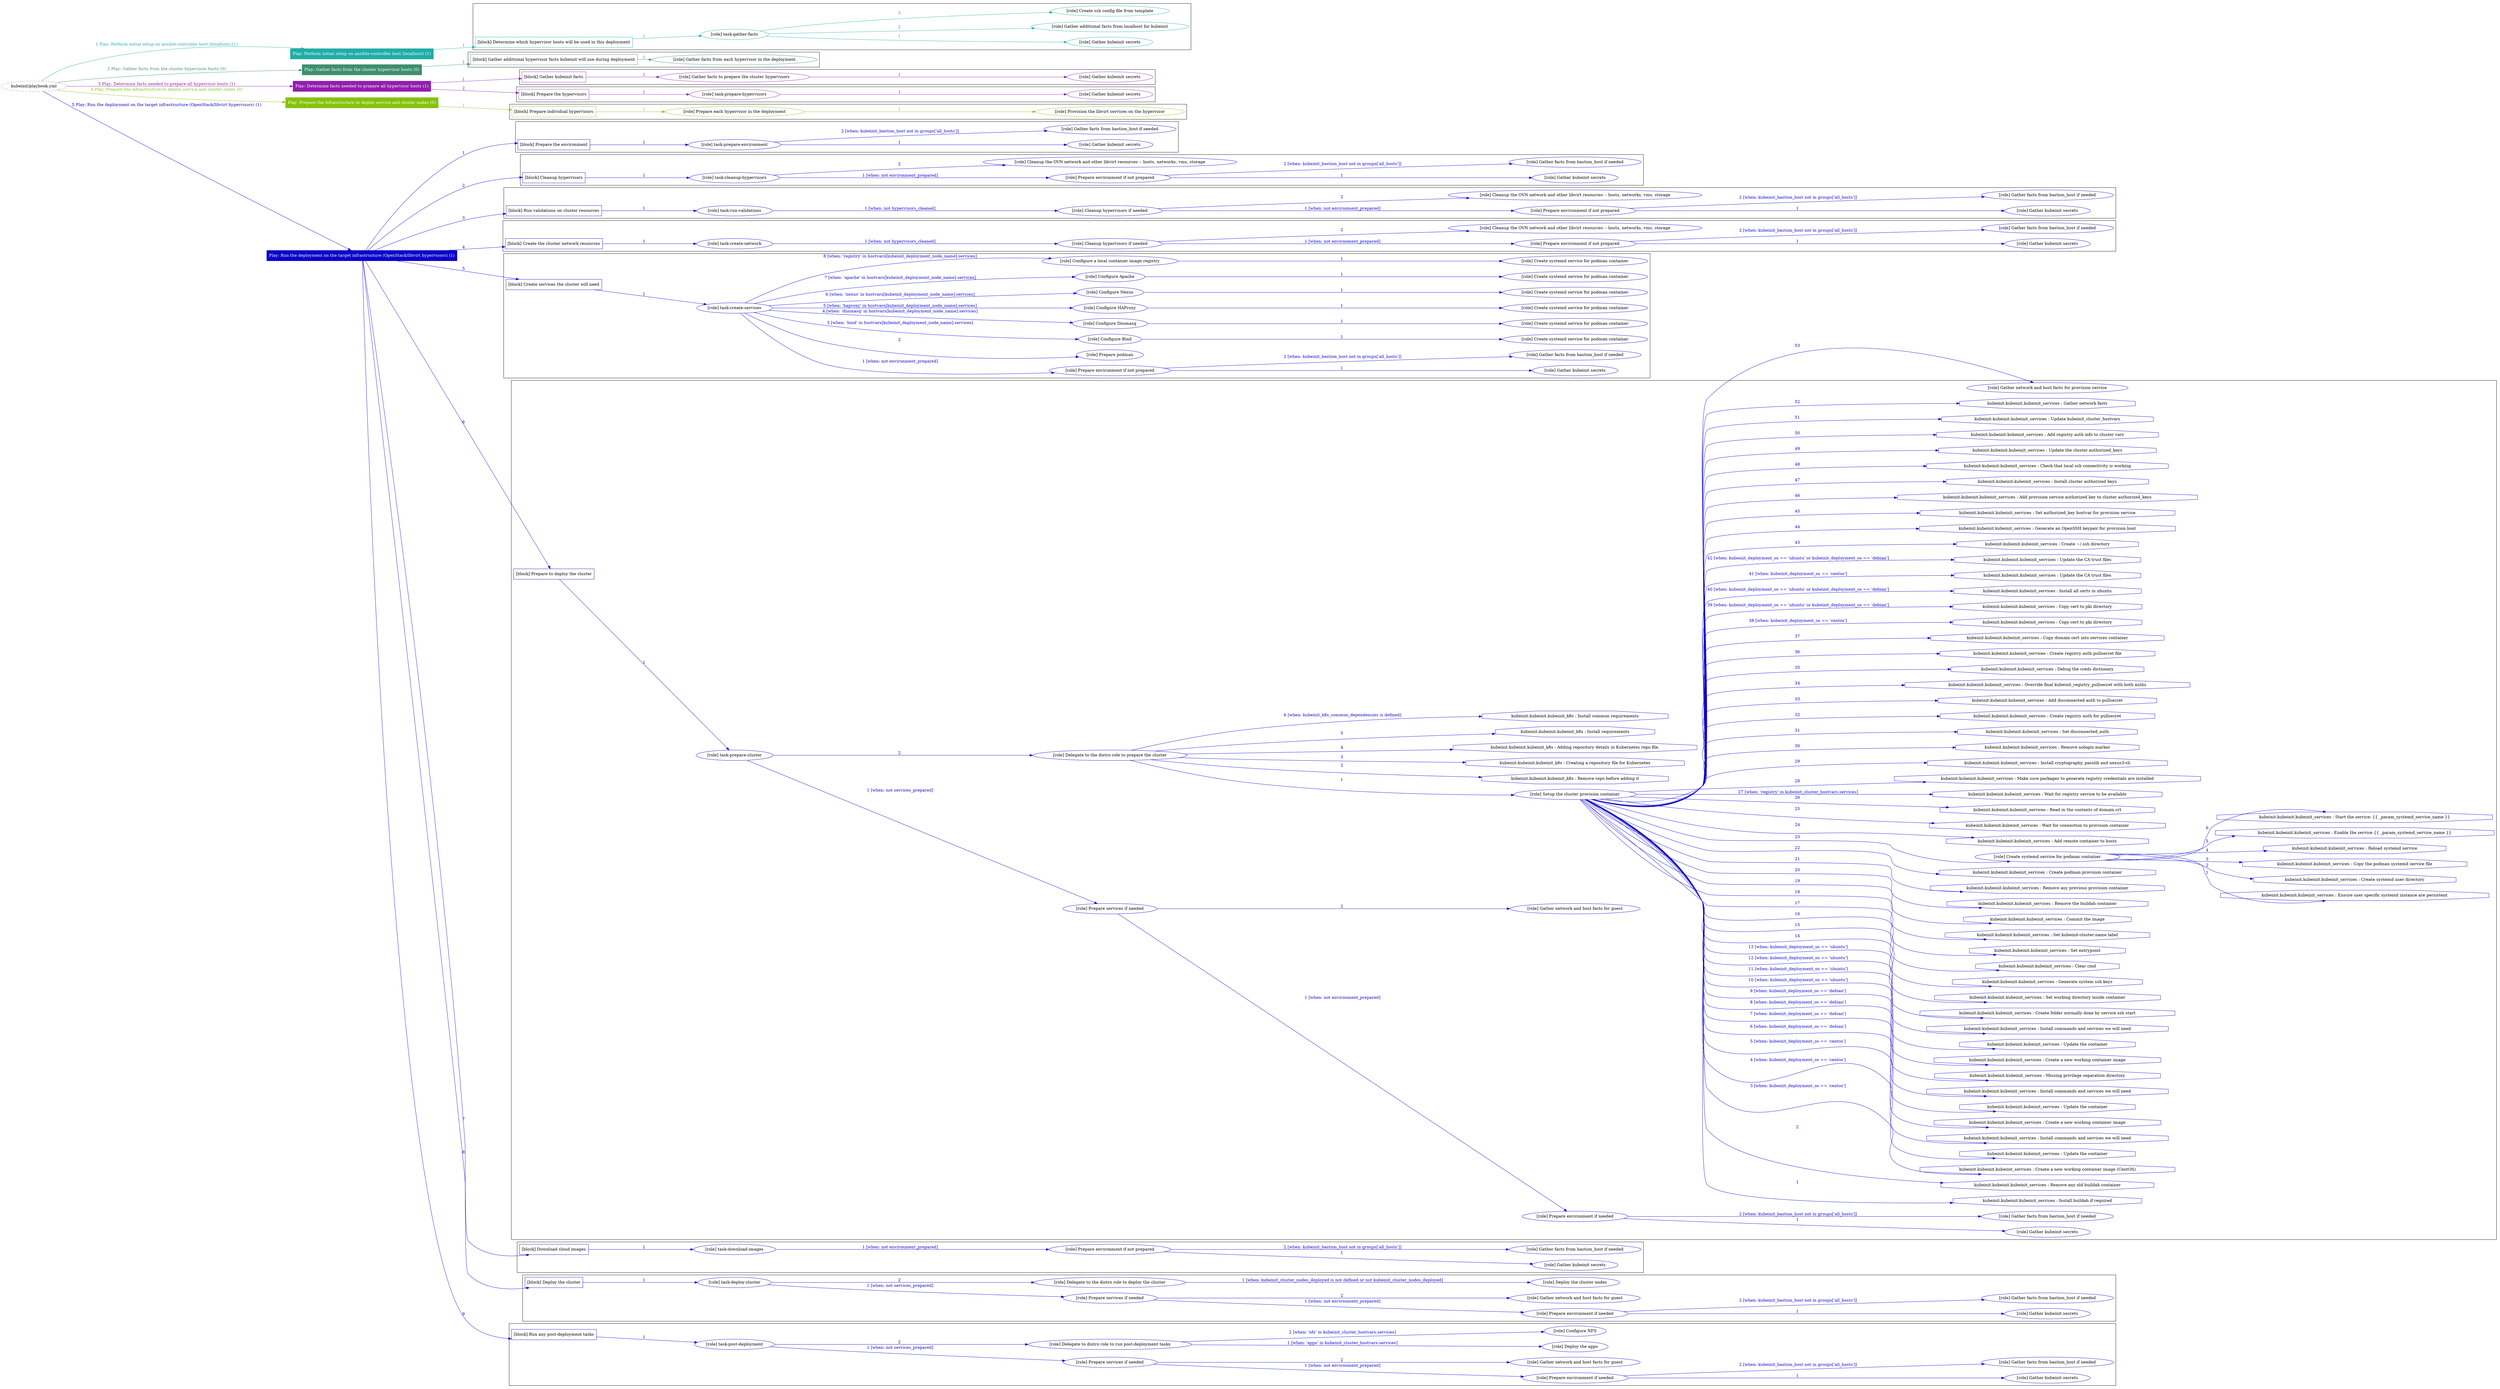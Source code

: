 digraph {
	graph [concentrate=true ordering=in rankdir=LR ratio=fill]
	edge [esep=5 sep=10]
	"kubeinit/playbook.yml" [URL="/home/runner/work/kubeinit/kubeinit/kubeinit/playbook.yml" id=playbook_226f9698 style=dotted]
	"kubeinit/playbook.yml" -> play_c71ca2b6 [label="1 Play: Perform initial setup on ansible-controller host (localhost) (1)" color="#1fada6" fontcolor="#1fada6" id=edge_play_c71ca2b6 labeltooltip="1 Play: Perform initial setup on ansible-controller host (localhost) (1)" tooltip="1 Play: Perform initial setup on ansible-controller host (localhost) (1)"]
	subgraph "Play: Perform initial setup on ansible-controller host (localhost) (1)" {
		play_c71ca2b6 [label="Play: Perform initial setup on ansible-controller host (localhost) (1)" URL="/home/runner/work/kubeinit/kubeinit/kubeinit/playbook.yml" color="#1fada6" fontcolor="#ffffff" id=play_c71ca2b6 shape=box style=filled tooltip=localhost]
		play_c71ca2b6 -> block_fc92d002 [label=1 color="#1fada6" fontcolor="#1fada6" id=edge_block_fc92d002 labeltooltip=1 tooltip=1]
		subgraph cluster_block_fc92d002 {
			block_fc92d002 [label="[block] Determine which hypervisor hosts will be used in this deployment" URL="/home/runner/work/kubeinit/kubeinit/kubeinit/playbook.yml" color="#1fada6" id=block_fc92d002 labeltooltip="Determine which hypervisor hosts will be used in this deployment" shape=box tooltip="Determine which hypervisor hosts will be used in this deployment"]
			block_fc92d002 -> role_0b398e7d [label="1 " color="#1fada6" fontcolor="#1fada6" id=edge_role_0b398e7d labeltooltip="1 " tooltip="1 "]
			subgraph "task-gather-facts" {
				role_0b398e7d [label="[role] task-gather-facts" URL="/home/runner/work/kubeinit/kubeinit/kubeinit/playbook.yml" color="#1fada6" id=role_0b398e7d tooltip="task-gather-facts"]
				role_0b398e7d -> role_731ed882 [label="1 " color="#1fada6" fontcolor="#1fada6" id=edge_role_731ed882 labeltooltip="1 " tooltip="1 "]
				subgraph "Gather kubeinit secrets" {
					role_731ed882 [label="[role] Gather kubeinit secrets" URL="/home/runner/.ansible/collections/ansible_collections/kubeinit/kubeinit/roles/kubeinit_prepare/tasks/build_hypervisors_group.yml" color="#1fada6" id=role_731ed882 tooltip="Gather kubeinit secrets"]
				}
				role_0b398e7d -> role_d8b63aae [label="2 " color="#1fada6" fontcolor="#1fada6" id=edge_role_d8b63aae labeltooltip="2 " tooltip="2 "]
				subgraph "Gather additional facts from localhost for kubeinit" {
					role_d8b63aae [label="[role] Gather additional facts from localhost for kubeinit" URL="/home/runner/.ansible/collections/ansible_collections/kubeinit/kubeinit/roles/kubeinit_prepare/tasks/build_hypervisors_group.yml" color="#1fada6" id=role_d8b63aae tooltip="Gather additional facts from localhost for kubeinit"]
				}
				role_0b398e7d -> role_a014f52a [label="3 " color="#1fada6" fontcolor="#1fada6" id=edge_role_a014f52a labeltooltip="3 " tooltip="3 "]
				subgraph "Create ssh config file from template" {
					role_a014f52a [label="[role] Create ssh config file from template" URL="/home/runner/.ansible/collections/ansible_collections/kubeinit/kubeinit/roles/kubeinit_prepare/tasks/build_hypervisors_group.yml" color="#1fada6" id=role_a014f52a tooltip="Create ssh config file from template"]
				}
			}
		}
	}
	"kubeinit/playbook.yml" -> play_2e386687 [label="2 Play: Gather facts from the cluster hypervisor hosts (0)" color="#3d8f6e" fontcolor="#3d8f6e" id=edge_play_2e386687 labeltooltip="2 Play: Gather facts from the cluster hypervisor hosts (0)" tooltip="2 Play: Gather facts from the cluster hypervisor hosts (0)"]
	subgraph "Play: Gather facts from the cluster hypervisor hosts (0)" {
		play_2e386687 [label="Play: Gather facts from the cluster hypervisor hosts (0)" URL="/home/runner/work/kubeinit/kubeinit/kubeinit/playbook.yml" color="#3d8f6e" fontcolor="#ffffff" id=play_2e386687 shape=box style=filled tooltip="Play: Gather facts from the cluster hypervisor hosts (0)"]
		play_2e386687 -> block_01afd9c7 [label=1 color="#3d8f6e" fontcolor="#3d8f6e" id=edge_block_01afd9c7 labeltooltip=1 tooltip=1]
		subgraph cluster_block_01afd9c7 {
			block_01afd9c7 [label="[block] Gather additional hypervisor facts kubeinit will use during deployment" URL="/home/runner/work/kubeinit/kubeinit/kubeinit/playbook.yml" color="#3d8f6e" id=block_01afd9c7 labeltooltip="Gather additional hypervisor facts kubeinit will use during deployment" shape=box tooltip="Gather additional hypervisor facts kubeinit will use during deployment"]
			block_01afd9c7 -> role_bbda5303 [label="1 " color="#3d8f6e" fontcolor="#3d8f6e" id=edge_role_bbda5303 labeltooltip="1 " tooltip="1 "]
			subgraph "Gather facts from each hypervisor in the deployment" {
				role_bbda5303 [label="[role] Gather facts from each hypervisor in the deployment" URL="/home/runner/work/kubeinit/kubeinit/kubeinit/playbook.yml" color="#3d8f6e" id=role_bbda5303 tooltip="Gather facts from each hypervisor in the deployment"]
			}
		}
	}
	"kubeinit/playbook.yml" -> play_8e995d8f [label="3 Play: Determine facts needed to prepare all hypervisor hosts (1)" color="#911eae" fontcolor="#911eae" id=edge_play_8e995d8f labeltooltip="3 Play: Determine facts needed to prepare all hypervisor hosts (1)" tooltip="3 Play: Determine facts needed to prepare all hypervisor hosts (1)"]
	subgraph "Play: Determine facts needed to prepare all hypervisor hosts (1)" {
		play_8e995d8f [label="Play: Determine facts needed to prepare all hypervisor hosts (1)" URL="/home/runner/work/kubeinit/kubeinit/kubeinit/playbook.yml" color="#911eae" fontcolor="#ffffff" id=play_8e995d8f shape=box style=filled tooltip=localhost]
		play_8e995d8f -> block_1dfb7dbc [label=1 color="#911eae" fontcolor="#911eae" id=edge_block_1dfb7dbc labeltooltip=1 tooltip=1]
		subgraph cluster_block_1dfb7dbc {
			block_1dfb7dbc [label="[block] Gather kubeinit facts" URL="/home/runner/work/kubeinit/kubeinit/kubeinit/playbook.yml" color="#911eae" id=block_1dfb7dbc labeltooltip="Gather kubeinit facts" shape=box tooltip="Gather kubeinit facts"]
			block_1dfb7dbc -> role_228446ed [label="1 " color="#911eae" fontcolor="#911eae" id=edge_role_228446ed labeltooltip="1 " tooltip="1 "]
			subgraph "Gather facts to prepare the cluster hypervisors" {
				role_228446ed [label="[role] Gather facts to prepare the cluster hypervisors" URL="/home/runner/work/kubeinit/kubeinit/kubeinit/playbook.yml" color="#911eae" id=role_228446ed tooltip="Gather facts to prepare the cluster hypervisors"]
				role_228446ed -> role_22b5655a [label="1 " color="#911eae" fontcolor="#911eae" id=edge_role_22b5655a labeltooltip="1 " tooltip="1 "]
				subgraph "Gather kubeinit secrets" {
					role_22b5655a [label="[role] Gather kubeinit secrets" URL="/home/runner/.ansible/collections/ansible_collections/kubeinit/kubeinit/roles/kubeinit_prepare/tasks/gather_kubeinit_facts.yml" color="#911eae" id=role_22b5655a tooltip="Gather kubeinit secrets"]
				}
			}
		}
		play_8e995d8f -> block_6d63c17c [label=2 color="#911eae" fontcolor="#911eae" id=edge_block_6d63c17c labeltooltip=2 tooltip=2]
		subgraph cluster_block_6d63c17c {
			block_6d63c17c [label="[block] Prepare the hypervisors" URL="/home/runner/work/kubeinit/kubeinit/kubeinit/playbook.yml" color="#911eae" id=block_6d63c17c labeltooltip="Prepare the hypervisors" shape=box tooltip="Prepare the hypervisors"]
			block_6d63c17c -> role_8ae01ca7 [label="1 " color="#911eae" fontcolor="#911eae" id=edge_role_8ae01ca7 labeltooltip="1 " tooltip="1 "]
			subgraph "task-prepare-hypervisors" {
				role_8ae01ca7 [label="[role] task-prepare-hypervisors" URL="/home/runner/work/kubeinit/kubeinit/kubeinit/playbook.yml" color="#911eae" id=role_8ae01ca7 tooltip="task-prepare-hypervisors"]
				role_8ae01ca7 -> role_ddb84b51 [label="1 " color="#911eae" fontcolor="#911eae" id=edge_role_ddb84b51 labeltooltip="1 " tooltip="1 "]
				subgraph "Gather kubeinit secrets" {
					role_ddb84b51 [label="[role] Gather kubeinit secrets" URL="/home/runner/.ansible/collections/ansible_collections/kubeinit/kubeinit/roles/kubeinit_prepare/tasks/gather_kubeinit_facts.yml" color="#911eae" id=role_ddb84b51 tooltip="Gather kubeinit secrets"]
				}
			}
		}
	}
	"kubeinit/playbook.yml" -> play_53a6b55a [label="4 Play: Prepare the infrastructure to deploy service and cluster nodes (0)" color="#86c10b" fontcolor="#86c10b" id=edge_play_53a6b55a labeltooltip="4 Play: Prepare the infrastructure to deploy service and cluster nodes (0)" tooltip="4 Play: Prepare the infrastructure to deploy service and cluster nodes (0)"]
	subgraph "Play: Prepare the infrastructure to deploy service and cluster nodes (0)" {
		play_53a6b55a [label="Play: Prepare the infrastructure to deploy service and cluster nodes (0)" URL="/home/runner/work/kubeinit/kubeinit/kubeinit/playbook.yml" color="#86c10b" fontcolor="#ffffff" id=play_53a6b55a shape=box style=filled tooltip="Play: Prepare the infrastructure to deploy service and cluster nodes (0)"]
		play_53a6b55a -> block_ce7a6f5a [label=1 color="#86c10b" fontcolor="#86c10b" id=edge_block_ce7a6f5a labeltooltip=1 tooltip=1]
		subgraph cluster_block_ce7a6f5a {
			block_ce7a6f5a [label="[block] Prepare individual hypervisors" URL="/home/runner/work/kubeinit/kubeinit/kubeinit/playbook.yml" color="#86c10b" id=block_ce7a6f5a labeltooltip="Prepare individual hypervisors" shape=box tooltip="Prepare individual hypervisors"]
			block_ce7a6f5a -> role_f876728a [label="1 " color="#86c10b" fontcolor="#86c10b" id=edge_role_f876728a labeltooltip="1 " tooltip="1 "]
			subgraph "Prepare each hypervisor in the deployment" {
				role_f876728a [label="[role] Prepare each hypervisor in the deployment" URL="/home/runner/work/kubeinit/kubeinit/kubeinit/playbook.yml" color="#86c10b" id=role_f876728a tooltip="Prepare each hypervisor in the deployment"]
				role_f876728a -> role_ef3bf9f4 [label="1 " color="#86c10b" fontcolor="#86c10b" id=edge_role_ef3bf9f4 labeltooltip="1 " tooltip="1 "]
				subgraph "Provision the libvirt services on the hypervisor" {
					role_ef3bf9f4 [label="[role] Provision the libvirt services on the hypervisor" URL="/home/runner/.ansible/collections/ansible_collections/kubeinit/kubeinit/roles/kubeinit_prepare/tasks/prepare_hypervisor.yml" color="#86c10b" id=role_ef3bf9f4 tooltip="Provision the libvirt services on the hypervisor"]
				}
			}
		}
	}
	"kubeinit/playbook.yml" -> play_30df37bf [label="5 Play: Run the deployment on the target infrastructure (OpenStack/libvirt hypervisors) (1)" color="#0b02ca" fontcolor="#0b02ca" id=edge_play_30df37bf labeltooltip="5 Play: Run the deployment on the target infrastructure (OpenStack/libvirt hypervisors) (1)" tooltip="5 Play: Run the deployment on the target infrastructure (OpenStack/libvirt hypervisors) (1)"]
	subgraph "Play: Run the deployment on the target infrastructure (OpenStack/libvirt hypervisors) (1)" {
		play_30df37bf [label="Play: Run the deployment on the target infrastructure (OpenStack/libvirt hypervisors) (1)" URL="/home/runner/work/kubeinit/kubeinit/kubeinit/playbook.yml" color="#0b02ca" fontcolor="#ffffff" id=play_30df37bf shape=box style=filled tooltip=localhost]
		play_30df37bf -> block_96e9627c [label=1 color="#0b02ca" fontcolor="#0b02ca" id=edge_block_96e9627c labeltooltip=1 tooltip=1]
		subgraph cluster_block_96e9627c {
			block_96e9627c [label="[block] Prepare the environment" URL="/home/runner/work/kubeinit/kubeinit/kubeinit/playbook.yml" color="#0b02ca" id=block_96e9627c labeltooltip="Prepare the environment" shape=box tooltip="Prepare the environment"]
			block_96e9627c -> role_75835ec0 [label="1 " color="#0b02ca" fontcolor="#0b02ca" id=edge_role_75835ec0 labeltooltip="1 " tooltip="1 "]
			subgraph "task-prepare-environment" {
				role_75835ec0 [label="[role] task-prepare-environment" URL="/home/runner/work/kubeinit/kubeinit/kubeinit/playbook.yml" color="#0b02ca" id=role_75835ec0 tooltip="task-prepare-environment"]
				role_75835ec0 -> role_9f0f66ff [label="1 " color="#0b02ca" fontcolor="#0b02ca" id=edge_role_9f0f66ff labeltooltip="1 " tooltip="1 "]
				subgraph "Gather kubeinit secrets" {
					role_9f0f66ff [label="[role] Gather kubeinit secrets" URL="/home/runner/.ansible/collections/ansible_collections/kubeinit/kubeinit/roles/kubeinit_prepare/tasks/gather_kubeinit_facts.yml" color="#0b02ca" id=role_9f0f66ff tooltip="Gather kubeinit secrets"]
				}
				role_75835ec0 -> role_edc9b9b2 [label="2 [when: kubeinit_bastion_host not in groups['all_hosts']]" color="#0b02ca" fontcolor="#0b02ca" id=edge_role_edc9b9b2 labeltooltip="2 [when: kubeinit_bastion_host not in groups['all_hosts']]" tooltip="2 [when: kubeinit_bastion_host not in groups['all_hosts']]"]
				subgraph "Gather facts from bastion_host if needed" {
					role_edc9b9b2 [label="[role] Gather facts from bastion_host if needed" URL="/home/runner/.ansible/collections/ansible_collections/kubeinit/kubeinit/roles/kubeinit_prepare/tasks/main.yml" color="#0b02ca" id=role_edc9b9b2 tooltip="Gather facts from bastion_host if needed"]
				}
			}
		}
		play_30df37bf -> block_371f2c2d [label=2 color="#0b02ca" fontcolor="#0b02ca" id=edge_block_371f2c2d labeltooltip=2 tooltip=2]
		subgraph cluster_block_371f2c2d {
			block_371f2c2d [label="[block] Cleanup hypervisors" URL="/home/runner/work/kubeinit/kubeinit/kubeinit/playbook.yml" color="#0b02ca" id=block_371f2c2d labeltooltip="Cleanup hypervisors" shape=box tooltip="Cleanup hypervisors"]
			block_371f2c2d -> role_20af2b76 [label="1 " color="#0b02ca" fontcolor="#0b02ca" id=edge_role_20af2b76 labeltooltip="1 " tooltip="1 "]
			subgraph "task-cleanup-hypervisors" {
				role_20af2b76 [label="[role] task-cleanup-hypervisors" URL="/home/runner/work/kubeinit/kubeinit/kubeinit/playbook.yml" color="#0b02ca" id=role_20af2b76 tooltip="task-cleanup-hypervisors"]
				role_20af2b76 -> role_878e1033 [label="1 [when: not environment_prepared]" color="#0b02ca" fontcolor="#0b02ca" id=edge_role_878e1033 labeltooltip="1 [when: not environment_prepared]" tooltip="1 [when: not environment_prepared]"]
				subgraph "Prepare environment if not prepared" {
					role_878e1033 [label="[role] Prepare environment if not prepared" URL="/home/runner/.ansible/collections/ansible_collections/kubeinit/kubeinit/roles/kubeinit_libvirt/tasks/cleanup_hypervisors.yml" color="#0b02ca" id=role_878e1033 tooltip="Prepare environment if not prepared"]
					role_878e1033 -> role_26e65ea5 [label="1 " color="#0b02ca" fontcolor="#0b02ca" id=edge_role_26e65ea5 labeltooltip="1 " tooltip="1 "]
					subgraph "Gather kubeinit secrets" {
						role_26e65ea5 [label="[role] Gather kubeinit secrets" URL="/home/runner/.ansible/collections/ansible_collections/kubeinit/kubeinit/roles/kubeinit_prepare/tasks/gather_kubeinit_facts.yml" color="#0b02ca" id=role_26e65ea5 tooltip="Gather kubeinit secrets"]
					}
					role_878e1033 -> role_078b0dd7 [label="2 [when: kubeinit_bastion_host not in groups['all_hosts']]" color="#0b02ca" fontcolor="#0b02ca" id=edge_role_078b0dd7 labeltooltip="2 [when: kubeinit_bastion_host not in groups['all_hosts']]" tooltip="2 [when: kubeinit_bastion_host not in groups['all_hosts']]"]
					subgraph "Gather facts from bastion_host if needed" {
						role_078b0dd7 [label="[role] Gather facts from bastion_host if needed" URL="/home/runner/.ansible/collections/ansible_collections/kubeinit/kubeinit/roles/kubeinit_prepare/tasks/main.yml" color="#0b02ca" id=role_078b0dd7 tooltip="Gather facts from bastion_host if needed"]
					}
				}
				role_20af2b76 -> role_288d66ac [label="2 " color="#0b02ca" fontcolor="#0b02ca" id=edge_role_288d66ac labeltooltip="2 " tooltip="2 "]
				subgraph "Cleanup the OVN network and other libvirt resources -- hosts, networks, vms, storage" {
					role_288d66ac [label="[role] Cleanup the OVN network and other libvirt resources -- hosts, networks, vms, storage" URL="/home/runner/.ansible/collections/ansible_collections/kubeinit/kubeinit/roles/kubeinit_libvirt/tasks/cleanup_hypervisors.yml" color="#0b02ca" id=role_288d66ac tooltip="Cleanup the OVN network and other libvirt resources -- hosts, networks, vms, storage"]
				}
			}
		}
		play_30df37bf -> block_c59f98d3 [label=3 color="#0b02ca" fontcolor="#0b02ca" id=edge_block_c59f98d3 labeltooltip=3 tooltip=3]
		subgraph cluster_block_c59f98d3 {
			block_c59f98d3 [label="[block] Run validations on cluster resources" URL="/home/runner/work/kubeinit/kubeinit/kubeinit/playbook.yml" color="#0b02ca" id=block_c59f98d3 labeltooltip="Run validations on cluster resources" shape=box tooltip="Run validations on cluster resources"]
			block_c59f98d3 -> role_f050b659 [label="1 " color="#0b02ca" fontcolor="#0b02ca" id=edge_role_f050b659 labeltooltip="1 " tooltip="1 "]
			subgraph "task-run-validations" {
				role_f050b659 [label="[role] task-run-validations" URL="/home/runner/work/kubeinit/kubeinit/kubeinit/playbook.yml" color="#0b02ca" id=role_f050b659 tooltip="task-run-validations"]
				role_f050b659 -> role_ce474dfe [label="1 [when: not hypervisors_cleaned]" color="#0b02ca" fontcolor="#0b02ca" id=edge_role_ce474dfe labeltooltip="1 [when: not hypervisors_cleaned]" tooltip="1 [when: not hypervisors_cleaned]"]
				subgraph "Cleanup hypervisors if needed" {
					role_ce474dfe [label="[role] Cleanup hypervisors if needed" URL="/home/runner/.ansible/collections/ansible_collections/kubeinit/kubeinit/roles/kubeinit_validations/tasks/main.yml" color="#0b02ca" id=role_ce474dfe tooltip="Cleanup hypervisors if needed"]
					role_ce474dfe -> role_80026c9f [label="1 [when: not environment_prepared]" color="#0b02ca" fontcolor="#0b02ca" id=edge_role_80026c9f labeltooltip="1 [when: not environment_prepared]" tooltip="1 [when: not environment_prepared]"]
					subgraph "Prepare environment if not prepared" {
						role_80026c9f [label="[role] Prepare environment if not prepared" URL="/home/runner/.ansible/collections/ansible_collections/kubeinit/kubeinit/roles/kubeinit_libvirt/tasks/cleanup_hypervisors.yml" color="#0b02ca" id=role_80026c9f tooltip="Prepare environment if not prepared"]
						role_80026c9f -> role_92bbd073 [label="1 " color="#0b02ca" fontcolor="#0b02ca" id=edge_role_92bbd073 labeltooltip="1 " tooltip="1 "]
						subgraph "Gather kubeinit secrets" {
							role_92bbd073 [label="[role] Gather kubeinit secrets" URL="/home/runner/.ansible/collections/ansible_collections/kubeinit/kubeinit/roles/kubeinit_prepare/tasks/gather_kubeinit_facts.yml" color="#0b02ca" id=role_92bbd073 tooltip="Gather kubeinit secrets"]
						}
						role_80026c9f -> role_932a0d6b [label="2 [when: kubeinit_bastion_host not in groups['all_hosts']]" color="#0b02ca" fontcolor="#0b02ca" id=edge_role_932a0d6b labeltooltip="2 [when: kubeinit_bastion_host not in groups['all_hosts']]" tooltip="2 [when: kubeinit_bastion_host not in groups['all_hosts']]"]
						subgraph "Gather facts from bastion_host if needed" {
							role_932a0d6b [label="[role] Gather facts from bastion_host if needed" URL="/home/runner/.ansible/collections/ansible_collections/kubeinit/kubeinit/roles/kubeinit_prepare/tasks/main.yml" color="#0b02ca" id=role_932a0d6b tooltip="Gather facts from bastion_host if needed"]
						}
					}
					role_ce474dfe -> role_2f46075d [label="2 " color="#0b02ca" fontcolor="#0b02ca" id=edge_role_2f46075d labeltooltip="2 " tooltip="2 "]
					subgraph "Cleanup the OVN network and other libvirt resources -- hosts, networks, vms, storage" {
						role_2f46075d [label="[role] Cleanup the OVN network and other libvirt resources -- hosts, networks, vms, storage" URL="/home/runner/.ansible/collections/ansible_collections/kubeinit/kubeinit/roles/kubeinit_libvirt/tasks/cleanup_hypervisors.yml" color="#0b02ca" id=role_2f46075d tooltip="Cleanup the OVN network and other libvirt resources -- hosts, networks, vms, storage"]
					}
				}
			}
		}
		play_30df37bf -> block_bcd4bca1 [label=4 color="#0b02ca" fontcolor="#0b02ca" id=edge_block_bcd4bca1 labeltooltip=4 tooltip=4]
		subgraph cluster_block_bcd4bca1 {
			block_bcd4bca1 [label="[block] Create the cluster network resources" URL="/home/runner/work/kubeinit/kubeinit/kubeinit/playbook.yml" color="#0b02ca" id=block_bcd4bca1 labeltooltip="Create the cluster network resources" shape=box tooltip="Create the cluster network resources"]
			block_bcd4bca1 -> role_dcb1686a [label="1 " color="#0b02ca" fontcolor="#0b02ca" id=edge_role_dcb1686a labeltooltip="1 " tooltip="1 "]
			subgraph "task-create-network" {
				role_dcb1686a [label="[role] task-create-network" URL="/home/runner/work/kubeinit/kubeinit/kubeinit/playbook.yml" color="#0b02ca" id=role_dcb1686a tooltip="task-create-network"]
				role_dcb1686a -> role_e5e649a1 [label="1 [when: not hypervisors_cleaned]" color="#0b02ca" fontcolor="#0b02ca" id=edge_role_e5e649a1 labeltooltip="1 [when: not hypervisors_cleaned]" tooltip="1 [when: not hypervisors_cleaned]"]
				subgraph "Cleanup hypervisors if needed" {
					role_e5e649a1 [label="[role] Cleanup hypervisors if needed" URL="/home/runner/.ansible/collections/ansible_collections/kubeinit/kubeinit/roles/kubeinit_libvirt/tasks/create_network.yml" color="#0b02ca" id=role_e5e649a1 tooltip="Cleanup hypervisors if needed"]
					role_e5e649a1 -> role_582065dc [label="1 [when: not environment_prepared]" color="#0b02ca" fontcolor="#0b02ca" id=edge_role_582065dc labeltooltip="1 [when: not environment_prepared]" tooltip="1 [when: not environment_prepared]"]
					subgraph "Prepare environment if not prepared" {
						role_582065dc [label="[role] Prepare environment if not prepared" URL="/home/runner/.ansible/collections/ansible_collections/kubeinit/kubeinit/roles/kubeinit_libvirt/tasks/cleanup_hypervisors.yml" color="#0b02ca" id=role_582065dc tooltip="Prepare environment if not prepared"]
						role_582065dc -> role_b46e94ab [label="1 " color="#0b02ca" fontcolor="#0b02ca" id=edge_role_b46e94ab labeltooltip="1 " tooltip="1 "]
						subgraph "Gather kubeinit secrets" {
							role_b46e94ab [label="[role] Gather kubeinit secrets" URL="/home/runner/.ansible/collections/ansible_collections/kubeinit/kubeinit/roles/kubeinit_prepare/tasks/gather_kubeinit_facts.yml" color="#0b02ca" id=role_b46e94ab tooltip="Gather kubeinit secrets"]
						}
						role_582065dc -> role_abf4da8b [label="2 [when: kubeinit_bastion_host not in groups['all_hosts']]" color="#0b02ca" fontcolor="#0b02ca" id=edge_role_abf4da8b labeltooltip="2 [when: kubeinit_bastion_host not in groups['all_hosts']]" tooltip="2 [when: kubeinit_bastion_host not in groups['all_hosts']]"]
						subgraph "Gather facts from bastion_host if needed" {
							role_abf4da8b [label="[role] Gather facts from bastion_host if needed" URL="/home/runner/.ansible/collections/ansible_collections/kubeinit/kubeinit/roles/kubeinit_prepare/tasks/main.yml" color="#0b02ca" id=role_abf4da8b tooltip="Gather facts from bastion_host if needed"]
						}
					}
					role_e5e649a1 -> role_c916917d [label="2 " color="#0b02ca" fontcolor="#0b02ca" id=edge_role_c916917d labeltooltip="2 " tooltip="2 "]
					subgraph "Cleanup the OVN network and other libvirt resources -- hosts, networks, vms, storage" {
						role_c916917d [label="[role] Cleanup the OVN network and other libvirt resources -- hosts, networks, vms, storage" URL="/home/runner/.ansible/collections/ansible_collections/kubeinit/kubeinit/roles/kubeinit_libvirt/tasks/cleanup_hypervisors.yml" color="#0b02ca" id=role_c916917d tooltip="Cleanup the OVN network and other libvirt resources -- hosts, networks, vms, storage"]
					}
				}
			}
		}
		play_30df37bf -> block_5fc63652 [label=5 color="#0b02ca" fontcolor="#0b02ca" id=edge_block_5fc63652 labeltooltip=5 tooltip=5]
		subgraph cluster_block_5fc63652 {
			block_5fc63652 [label="[block] Create services the cluster will need" URL="/home/runner/work/kubeinit/kubeinit/kubeinit/playbook.yml" color="#0b02ca" id=block_5fc63652 labeltooltip="Create services the cluster will need" shape=box tooltip="Create services the cluster will need"]
			block_5fc63652 -> role_05ff91c7 [label="1 " color="#0b02ca" fontcolor="#0b02ca" id=edge_role_05ff91c7 labeltooltip="1 " tooltip="1 "]
			subgraph "task-create-services" {
				role_05ff91c7 [label="[role] task-create-services" URL="/home/runner/work/kubeinit/kubeinit/kubeinit/playbook.yml" color="#0b02ca" id=role_05ff91c7 tooltip="task-create-services"]
				role_05ff91c7 -> role_1b794985 [label="1 [when: not environment_prepared]" color="#0b02ca" fontcolor="#0b02ca" id=edge_role_1b794985 labeltooltip="1 [when: not environment_prepared]" tooltip="1 [when: not environment_prepared]"]
				subgraph "Prepare environment if not prepared" {
					role_1b794985 [label="[role] Prepare environment if not prepared" URL="/home/runner/.ansible/collections/ansible_collections/kubeinit/kubeinit/roles/kubeinit_services/tasks/main.yml" color="#0b02ca" id=role_1b794985 tooltip="Prepare environment if not prepared"]
					role_1b794985 -> role_937eb480 [label="1 " color="#0b02ca" fontcolor="#0b02ca" id=edge_role_937eb480 labeltooltip="1 " tooltip="1 "]
					subgraph "Gather kubeinit secrets" {
						role_937eb480 [label="[role] Gather kubeinit secrets" URL="/home/runner/.ansible/collections/ansible_collections/kubeinit/kubeinit/roles/kubeinit_prepare/tasks/gather_kubeinit_facts.yml" color="#0b02ca" id=role_937eb480 tooltip="Gather kubeinit secrets"]
					}
					role_1b794985 -> role_4cdbd0d0 [label="2 [when: kubeinit_bastion_host not in groups['all_hosts']]" color="#0b02ca" fontcolor="#0b02ca" id=edge_role_4cdbd0d0 labeltooltip="2 [when: kubeinit_bastion_host not in groups['all_hosts']]" tooltip="2 [when: kubeinit_bastion_host not in groups['all_hosts']]"]
					subgraph "Gather facts from bastion_host if needed" {
						role_4cdbd0d0 [label="[role] Gather facts from bastion_host if needed" URL="/home/runner/.ansible/collections/ansible_collections/kubeinit/kubeinit/roles/kubeinit_prepare/tasks/main.yml" color="#0b02ca" id=role_4cdbd0d0 tooltip="Gather facts from bastion_host if needed"]
					}
				}
				role_05ff91c7 -> role_039cc1e5 [label="2 " color="#0b02ca" fontcolor="#0b02ca" id=edge_role_039cc1e5 labeltooltip="2 " tooltip="2 "]
				subgraph "Prepare podman" {
					role_039cc1e5 [label="[role] Prepare podman" URL="/home/runner/.ansible/collections/ansible_collections/kubeinit/kubeinit/roles/kubeinit_services/tasks/00_create_service_pod.yml" color="#0b02ca" id=role_039cc1e5 tooltip="Prepare podman"]
				}
				role_05ff91c7 -> role_27448f0b [label="3 [when: 'bind' in hostvars[kubeinit_deployment_node_name].services]" color="#0b02ca" fontcolor="#0b02ca" id=edge_role_27448f0b labeltooltip="3 [when: 'bind' in hostvars[kubeinit_deployment_node_name].services]" tooltip="3 [when: 'bind' in hostvars[kubeinit_deployment_node_name].services]"]
				subgraph "Configure Bind" {
					role_27448f0b [label="[role] Configure Bind" URL="/home/runner/.ansible/collections/ansible_collections/kubeinit/kubeinit/roles/kubeinit_services/tasks/start_services_containers.yml" color="#0b02ca" id=role_27448f0b tooltip="Configure Bind"]
					role_27448f0b -> role_24a1cd68 [label="1 " color="#0b02ca" fontcolor="#0b02ca" id=edge_role_24a1cd68 labeltooltip="1 " tooltip="1 "]
					subgraph "Create systemd service for podman container" {
						role_24a1cd68 [label="[role] Create systemd service for podman container" URL="/home/runner/.ansible/collections/ansible_collections/kubeinit/kubeinit/roles/kubeinit_bind/tasks/main.yml" color="#0b02ca" id=role_24a1cd68 tooltip="Create systemd service for podman container"]
					}
				}
				role_05ff91c7 -> role_448bf076 [label="4 [when: 'dnsmasq' in hostvars[kubeinit_deployment_node_name].services]" color="#0b02ca" fontcolor="#0b02ca" id=edge_role_448bf076 labeltooltip="4 [when: 'dnsmasq' in hostvars[kubeinit_deployment_node_name].services]" tooltip="4 [when: 'dnsmasq' in hostvars[kubeinit_deployment_node_name].services]"]
				subgraph "Configure Dnsmasq" {
					role_448bf076 [label="[role] Configure Dnsmasq" URL="/home/runner/.ansible/collections/ansible_collections/kubeinit/kubeinit/roles/kubeinit_services/tasks/start_services_containers.yml" color="#0b02ca" id=role_448bf076 tooltip="Configure Dnsmasq"]
					role_448bf076 -> role_3484f619 [label="1 " color="#0b02ca" fontcolor="#0b02ca" id=edge_role_3484f619 labeltooltip="1 " tooltip="1 "]
					subgraph "Create systemd service for podman container" {
						role_3484f619 [label="[role] Create systemd service for podman container" URL="/home/runner/.ansible/collections/ansible_collections/kubeinit/kubeinit/roles/kubeinit_dnsmasq/tasks/main.yml" color="#0b02ca" id=role_3484f619 tooltip="Create systemd service for podman container"]
					}
				}
				role_05ff91c7 -> role_eaadba62 [label="5 [when: 'haproxy' in hostvars[kubeinit_deployment_node_name].services]" color="#0b02ca" fontcolor="#0b02ca" id=edge_role_eaadba62 labeltooltip="5 [when: 'haproxy' in hostvars[kubeinit_deployment_node_name].services]" tooltip="5 [when: 'haproxy' in hostvars[kubeinit_deployment_node_name].services]"]
				subgraph "Configure HAProxy" {
					role_eaadba62 [label="[role] Configure HAProxy" URL="/home/runner/.ansible/collections/ansible_collections/kubeinit/kubeinit/roles/kubeinit_services/tasks/start_services_containers.yml" color="#0b02ca" id=role_eaadba62 tooltip="Configure HAProxy"]
					role_eaadba62 -> role_bda96d76 [label="1 " color="#0b02ca" fontcolor="#0b02ca" id=edge_role_bda96d76 labeltooltip="1 " tooltip="1 "]
					subgraph "Create systemd service for podman container" {
						role_bda96d76 [label="[role] Create systemd service for podman container" URL="/home/runner/.ansible/collections/ansible_collections/kubeinit/kubeinit/roles/kubeinit_haproxy/tasks/main.yml" color="#0b02ca" id=role_bda96d76 tooltip="Create systemd service for podman container"]
					}
				}
				role_05ff91c7 -> role_bea08d64 [label="6 [when: 'nexus' in hostvars[kubeinit_deployment_node_name].services]" color="#0b02ca" fontcolor="#0b02ca" id=edge_role_bea08d64 labeltooltip="6 [when: 'nexus' in hostvars[kubeinit_deployment_node_name].services]" tooltip="6 [when: 'nexus' in hostvars[kubeinit_deployment_node_name].services]"]
				subgraph "Configure Nexus" {
					role_bea08d64 [label="[role] Configure Nexus" URL="/home/runner/.ansible/collections/ansible_collections/kubeinit/kubeinit/roles/kubeinit_services/tasks/start_services_containers.yml" color="#0b02ca" id=role_bea08d64 tooltip="Configure Nexus"]
					role_bea08d64 -> role_ca5163ef [label="1 " color="#0b02ca" fontcolor="#0b02ca" id=edge_role_ca5163ef labeltooltip="1 " tooltip="1 "]
					subgraph "Create systemd service for podman container" {
						role_ca5163ef [label="[role] Create systemd service for podman container" URL="/home/runner/.ansible/collections/ansible_collections/kubeinit/kubeinit/roles/kubeinit_nexus/tasks/main.yml" color="#0b02ca" id=role_ca5163ef tooltip="Create systemd service for podman container"]
					}
				}
				role_05ff91c7 -> role_1ec0995f [label="7 [when: 'apache' in hostvars[kubeinit_deployment_node_name].services]" color="#0b02ca" fontcolor="#0b02ca" id=edge_role_1ec0995f labeltooltip="7 [when: 'apache' in hostvars[kubeinit_deployment_node_name].services]" tooltip="7 [when: 'apache' in hostvars[kubeinit_deployment_node_name].services]"]
				subgraph "Configure Apache" {
					role_1ec0995f [label="[role] Configure Apache" URL="/home/runner/.ansible/collections/ansible_collections/kubeinit/kubeinit/roles/kubeinit_services/tasks/start_services_containers.yml" color="#0b02ca" id=role_1ec0995f tooltip="Configure Apache"]
					role_1ec0995f -> role_04aac1b2 [label="1 " color="#0b02ca" fontcolor="#0b02ca" id=edge_role_04aac1b2 labeltooltip="1 " tooltip="1 "]
					subgraph "Create systemd service for podman container" {
						role_04aac1b2 [label="[role] Create systemd service for podman container" URL="/home/runner/.ansible/collections/ansible_collections/kubeinit/kubeinit/roles/kubeinit_apache/tasks/main.yml" color="#0b02ca" id=role_04aac1b2 tooltip="Create systemd service for podman container"]
					}
				}
				role_05ff91c7 -> role_2a356941 [label="8 [when: 'registry' in hostvars[kubeinit_deployment_node_name].services]" color="#0b02ca" fontcolor="#0b02ca" id=edge_role_2a356941 labeltooltip="8 [when: 'registry' in hostvars[kubeinit_deployment_node_name].services]" tooltip="8 [when: 'registry' in hostvars[kubeinit_deployment_node_name].services]"]
				subgraph "Configure a local container image registry" {
					role_2a356941 [label="[role] Configure a local container image registry" URL="/home/runner/.ansible/collections/ansible_collections/kubeinit/kubeinit/roles/kubeinit_services/tasks/start_services_containers.yml" color="#0b02ca" id=role_2a356941 tooltip="Configure a local container image registry"]
					role_2a356941 -> role_084a1f30 [label="1 " color="#0b02ca" fontcolor="#0b02ca" id=edge_role_084a1f30 labeltooltip="1 " tooltip="1 "]
					subgraph "Create systemd service for podman container" {
						role_084a1f30 [label="[role] Create systemd service for podman container" URL="/home/runner/.ansible/collections/ansible_collections/kubeinit/kubeinit/roles/kubeinit_registry/tasks/main.yml" color="#0b02ca" id=role_084a1f30 tooltip="Create systemd service for podman container"]
					}
				}
			}
		}
		play_30df37bf -> block_a819a584 [label=6 color="#0b02ca" fontcolor="#0b02ca" id=edge_block_a819a584 labeltooltip=6 tooltip=6]
		subgraph cluster_block_a819a584 {
			block_a819a584 [label="[block] Prepare to deploy the cluster" URL="/home/runner/work/kubeinit/kubeinit/kubeinit/playbook.yml" color="#0b02ca" id=block_a819a584 labeltooltip="Prepare to deploy the cluster" shape=box tooltip="Prepare to deploy the cluster"]
			block_a819a584 -> role_dae6b6fe [label="1 " color="#0b02ca" fontcolor="#0b02ca" id=edge_role_dae6b6fe labeltooltip="1 " tooltip="1 "]
			subgraph "task-prepare-cluster" {
				role_dae6b6fe [label="[role] task-prepare-cluster" URL="/home/runner/work/kubeinit/kubeinit/kubeinit/playbook.yml" color="#0b02ca" id=role_dae6b6fe tooltip="task-prepare-cluster"]
				role_dae6b6fe -> role_b1baed15 [label="1 [when: not services_prepared]" color="#0b02ca" fontcolor="#0b02ca" id=edge_role_b1baed15 labeltooltip="1 [when: not services_prepared]" tooltip="1 [when: not services_prepared]"]
				subgraph "Prepare services if needed" {
					role_b1baed15 [label="[role] Prepare services if needed" URL="/home/runner/.ansible/collections/ansible_collections/kubeinit/kubeinit/roles/kubeinit_prepare/tasks/prepare_cluster.yml" color="#0b02ca" id=role_b1baed15 tooltip="Prepare services if needed"]
					role_b1baed15 -> role_d6d5388c [label="1 [when: not environment_prepared]" color="#0b02ca" fontcolor="#0b02ca" id=edge_role_d6d5388c labeltooltip="1 [when: not environment_prepared]" tooltip="1 [when: not environment_prepared]"]
					subgraph "Prepare environment if needed" {
						role_d6d5388c [label="[role] Prepare environment if needed" URL="/home/runner/.ansible/collections/ansible_collections/kubeinit/kubeinit/roles/kubeinit_services/tasks/prepare_services.yml" color="#0b02ca" id=role_d6d5388c tooltip="Prepare environment if needed"]
						role_d6d5388c -> role_09ff05be [label="1 " color="#0b02ca" fontcolor="#0b02ca" id=edge_role_09ff05be labeltooltip="1 " tooltip="1 "]
						subgraph "Gather kubeinit secrets" {
							role_09ff05be [label="[role] Gather kubeinit secrets" URL="/home/runner/.ansible/collections/ansible_collections/kubeinit/kubeinit/roles/kubeinit_prepare/tasks/gather_kubeinit_facts.yml" color="#0b02ca" id=role_09ff05be tooltip="Gather kubeinit secrets"]
						}
						role_d6d5388c -> role_2fc398e6 [label="2 [when: kubeinit_bastion_host not in groups['all_hosts']]" color="#0b02ca" fontcolor="#0b02ca" id=edge_role_2fc398e6 labeltooltip="2 [when: kubeinit_bastion_host not in groups['all_hosts']]" tooltip="2 [when: kubeinit_bastion_host not in groups['all_hosts']]"]
						subgraph "Gather facts from bastion_host if needed" {
							role_2fc398e6 [label="[role] Gather facts from bastion_host if needed" URL="/home/runner/.ansible/collections/ansible_collections/kubeinit/kubeinit/roles/kubeinit_prepare/tasks/main.yml" color="#0b02ca" id=role_2fc398e6 tooltip="Gather facts from bastion_host if needed"]
						}
					}
					role_b1baed15 -> role_b0795a23 [label="2 " color="#0b02ca" fontcolor="#0b02ca" id=edge_role_b0795a23 labeltooltip="2 " tooltip="2 "]
					subgraph "Gather network and host facts for guest" {
						role_b0795a23 [label="[role] Gather network and host facts for guest" URL="/home/runner/.ansible/collections/ansible_collections/kubeinit/kubeinit/roles/kubeinit_services/tasks/prepare_services.yml" color="#0b02ca" id=role_b0795a23 tooltip="Gather network and host facts for guest"]
					}
				}
				role_dae6b6fe -> role_f380f29b [label="2 " color="#0b02ca" fontcolor="#0b02ca" id=edge_role_f380f29b labeltooltip="2 " tooltip="2 "]
				subgraph "Delegate to the distro role to prepare the cluster" {
					role_f380f29b [label="[role] Delegate to the distro role to prepare the cluster" URL="/home/runner/.ansible/collections/ansible_collections/kubeinit/kubeinit/roles/kubeinit_prepare/tasks/prepare_cluster.yml" color="#0b02ca" id=role_f380f29b tooltip="Delegate to the distro role to prepare the cluster"]
					role_f380f29b -> role_8f45ac3b [label="1 " color="#0b02ca" fontcolor="#0b02ca" id=edge_role_8f45ac3b labeltooltip="1 " tooltip="1 "]
					subgraph "Setup the cluster provision container" {
						role_8f45ac3b [label="[role] Setup the cluster provision container" URL="/home/runner/.ansible/collections/ansible_collections/kubeinit/kubeinit/roles/kubeinit_k8s/tasks/prepare_cluster.yml" color="#0b02ca" id=role_8f45ac3b tooltip="Setup the cluster provision container"]
						task_5bdae62c [label="kubeinit.kubeinit.kubeinit_services : Install buildah if required" URL="/home/runner/.ansible/collections/ansible_collections/kubeinit/kubeinit/roles/kubeinit_services/tasks/create_provision_container.yml" color="#0b02ca" id=task_5bdae62c shape=octagon tooltip="kubeinit.kubeinit.kubeinit_services : Install buildah if required"]
						role_8f45ac3b -> task_5bdae62c [label="1 " color="#0b02ca" fontcolor="#0b02ca" id=edge_task_5bdae62c labeltooltip="1 " tooltip="1 "]
						task_e469874f [label="kubeinit.kubeinit.kubeinit_services : Remove any old buildah container" URL="/home/runner/.ansible/collections/ansible_collections/kubeinit/kubeinit/roles/kubeinit_services/tasks/create_provision_container.yml" color="#0b02ca" id=task_e469874f shape=octagon tooltip="kubeinit.kubeinit.kubeinit_services : Remove any old buildah container"]
						role_8f45ac3b -> task_e469874f [label="2 " color="#0b02ca" fontcolor="#0b02ca" id=edge_task_e469874f labeltooltip="2 " tooltip="2 "]
						task_cd2729ff [label="kubeinit.kubeinit.kubeinit_services : Create a new working container image (CentOS)" URL="/home/runner/.ansible/collections/ansible_collections/kubeinit/kubeinit/roles/kubeinit_services/tasks/create_provision_container.yml" color="#0b02ca" id=task_cd2729ff shape=octagon tooltip="kubeinit.kubeinit.kubeinit_services : Create a new working container image (CentOS)"]
						role_8f45ac3b -> task_cd2729ff [label="3 [when: kubeinit_deployment_os == 'centos']" color="#0b02ca" fontcolor="#0b02ca" id=edge_task_cd2729ff labeltooltip="3 [when: kubeinit_deployment_os == 'centos']" tooltip="3 [when: kubeinit_deployment_os == 'centos']"]
						task_d99a496b [label="kubeinit.kubeinit.kubeinit_services : Update the container" URL="/home/runner/.ansible/collections/ansible_collections/kubeinit/kubeinit/roles/kubeinit_services/tasks/create_provision_container.yml" color="#0b02ca" id=task_d99a496b shape=octagon tooltip="kubeinit.kubeinit.kubeinit_services : Update the container"]
						role_8f45ac3b -> task_d99a496b [label="4 [when: kubeinit_deployment_os == 'centos']" color="#0b02ca" fontcolor="#0b02ca" id=edge_task_d99a496b labeltooltip="4 [when: kubeinit_deployment_os == 'centos']" tooltip="4 [when: kubeinit_deployment_os == 'centos']"]
						task_11a9581c [label="kubeinit.kubeinit.kubeinit_services : Install commands and services we will need" URL="/home/runner/.ansible/collections/ansible_collections/kubeinit/kubeinit/roles/kubeinit_services/tasks/create_provision_container.yml" color="#0b02ca" id=task_11a9581c shape=octagon tooltip="kubeinit.kubeinit.kubeinit_services : Install commands and services we will need"]
						role_8f45ac3b -> task_11a9581c [label="5 [when: kubeinit_deployment_os == 'centos']" color="#0b02ca" fontcolor="#0b02ca" id=edge_task_11a9581c labeltooltip="5 [when: kubeinit_deployment_os == 'centos']" tooltip="5 [when: kubeinit_deployment_os == 'centos']"]
						task_5e3b47e3 [label="kubeinit.kubeinit.kubeinit_services : Create a new working container image" URL="/home/runner/.ansible/collections/ansible_collections/kubeinit/kubeinit/roles/kubeinit_services/tasks/create_provision_container.yml" color="#0b02ca" id=task_5e3b47e3 shape=octagon tooltip="kubeinit.kubeinit.kubeinit_services : Create a new working container image"]
						role_8f45ac3b -> task_5e3b47e3 [label="6 [when: kubeinit_deployment_os == 'debian']" color="#0b02ca" fontcolor="#0b02ca" id=edge_task_5e3b47e3 labeltooltip="6 [when: kubeinit_deployment_os == 'debian']" tooltip="6 [when: kubeinit_deployment_os == 'debian']"]
						task_9765f2b1 [label="kubeinit.kubeinit.kubeinit_services : Update the container" URL="/home/runner/.ansible/collections/ansible_collections/kubeinit/kubeinit/roles/kubeinit_services/tasks/create_provision_container.yml" color="#0b02ca" id=task_9765f2b1 shape=octagon tooltip="kubeinit.kubeinit.kubeinit_services : Update the container"]
						role_8f45ac3b -> task_9765f2b1 [label="7 [when: kubeinit_deployment_os == 'debian']" color="#0b02ca" fontcolor="#0b02ca" id=edge_task_9765f2b1 labeltooltip="7 [when: kubeinit_deployment_os == 'debian']" tooltip="7 [when: kubeinit_deployment_os == 'debian']"]
						task_682d01c4 [label="kubeinit.kubeinit.kubeinit_services : Install commands and services we will need" URL="/home/runner/.ansible/collections/ansible_collections/kubeinit/kubeinit/roles/kubeinit_services/tasks/create_provision_container.yml" color="#0b02ca" id=task_682d01c4 shape=octagon tooltip="kubeinit.kubeinit.kubeinit_services : Install commands and services we will need"]
						role_8f45ac3b -> task_682d01c4 [label="8 [when: kubeinit_deployment_os == 'debian']" color="#0b02ca" fontcolor="#0b02ca" id=edge_task_682d01c4 labeltooltip="8 [when: kubeinit_deployment_os == 'debian']" tooltip="8 [when: kubeinit_deployment_os == 'debian']"]
						task_f21e1d9b [label="kubeinit.kubeinit.kubeinit_services : Missing privilege separation directory" URL="/home/runner/.ansible/collections/ansible_collections/kubeinit/kubeinit/roles/kubeinit_services/tasks/create_provision_container.yml" color="#0b02ca" id=task_f21e1d9b shape=octagon tooltip="kubeinit.kubeinit.kubeinit_services : Missing privilege separation directory"]
						role_8f45ac3b -> task_f21e1d9b [label="9 [when: kubeinit_deployment_os == 'debian']" color="#0b02ca" fontcolor="#0b02ca" id=edge_task_f21e1d9b labeltooltip="9 [when: kubeinit_deployment_os == 'debian']" tooltip="9 [when: kubeinit_deployment_os == 'debian']"]
						task_b688d99e [label="kubeinit.kubeinit.kubeinit_services : Create a new working container image" URL="/home/runner/.ansible/collections/ansible_collections/kubeinit/kubeinit/roles/kubeinit_services/tasks/create_provision_container.yml" color="#0b02ca" id=task_b688d99e shape=octagon tooltip="kubeinit.kubeinit.kubeinit_services : Create a new working container image"]
						role_8f45ac3b -> task_b688d99e [label="10 [when: kubeinit_deployment_os == 'ubuntu']" color="#0b02ca" fontcolor="#0b02ca" id=edge_task_b688d99e labeltooltip="10 [when: kubeinit_deployment_os == 'ubuntu']" tooltip="10 [when: kubeinit_deployment_os == 'ubuntu']"]
						task_82eb1f0a [label="kubeinit.kubeinit.kubeinit_services : Update the container" URL="/home/runner/.ansible/collections/ansible_collections/kubeinit/kubeinit/roles/kubeinit_services/tasks/create_provision_container.yml" color="#0b02ca" id=task_82eb1f0a shape=octagon tooltip="kubeinit.kubeinit.kubeinit_services : Update the container"]
						role_8f45ac3b -> task_82eb1f0a [label="11 [when: kubeinit_deployment_os == 'ubuntu']" color="#0b02ca" fontcolor="#0b02ca" id=edge_task_82eb1f0a labeltooltip="11 [when: kubeinit_deployment_os == 'ubuntu']" tooltip="11 [when: kubeinit_deployment_os == 'ubuntu']"]
						task_29f0f513 [label="kubeinit.kubeinit.kubeinit_services : Install commands and services we will need" URL="/home/runner/.ansible/collections/ansible_collections/kubeinit/kubeinit/roles/kubeinit_services/tasks/create_provision_container.yml" color="#0b02ca" id=task_29f0f513 shape=octagon tooltip="kubeinit.kubeinit.kubeinit_services : Install commands and services we will need"]
						role_8f45ac3b -> task_29f0f513 [label="12 [when: kubeinit_deployment_os == 'ubuntu']" color="#0b02ca" fontcolor="#0b02ca" id=edge_task_29f0f513 labeltooltip="12 [when: kubeinit_deployment_os == 'ubuntu']" tooltip="12 [when: kubeinit_deployment_os == 'ubuntu']"]
						task_a7bdae56 [label="kubeinit.kubeinit.kubeinit_services : Create folder normally done by service ssh start" URL="/home/runner/.ansible/collections/ansible_collections/kubeinit/kubeinit/roles/kubeinit_services/tasks/create_provision_container.yml" color="#0b02ca" id=task_a7bdae56 shape=octagon tooltip="kubeinit.kubeinit.kubeinit_services : Create folder normally done by service ssh start"]
						role_8f45ac3b -> task_a7bdae56 [label="13 [when: kubeinit_deployment_os == 'ubuntu']" color="#0b02ca" fontcolor="#0b02ca" id=edge_task_a7bdae56 labeltooltip="13 [when: kubeinit_deployment_os == 'ubuntu']" tooltip="13 [when: kubeinit_deployment_os == 'ubuntu']"]
						task_b65c8e06 [label="kubeinit.kubeinit.kubeinit_services : Set working directory inside container" URL="/home/runner/.ansible/collections/ansible_collections/kubeinit/kubeinit/roles/kubeinit_services/tasks/create_provision_container.yml" color="#0b02ca" id=task_b65c8e06 shape=octagon tooltip="kubeinit.kubeinit.kubeinit_services : Set working directory inside container"]
						role_8f45ac3b -> task_b65c8e06 [label="14 " color="#0b02ca" fontcolor="#0b02ca" id=edge_task_b65c8e06 labeltooltip="14 " tooltip="14 "]
						task_c7ef04b8 [label="kubeinit.kubeinit.kubeinit_services : Generate system ssh keys" URL="/home/runner/.ansible/collections/ansible_collections/kubeinit/kubeinit/roles/kubeinit_services/tasks/create_provision_container.yml" color="#0b02ca" id=task_c7ef04b8 shape=octagon tooltip="kubeinit.kubeinit.kubeinit_services : Generate system ssh keys"]
						role_8f45ac3b -> task_c7ef04b8 [label="15 " color="#0b02ca" fontcolor="#0b02ca" id=edge_task_c7ef04b8 labeltooltip="15 " tooltip="15 "]
						task_91f8632e [label="kubeinit.kubeinit.kubeinit_services : Clear cmd" URL="/home/runner/.ansible/collections/ansible_collections/kubeinit/kubeinit/roles/kubeinit_services/tasks/create_provision_container.yml" color="#0b02ca" id=task_91f8632e shape=octagon tooltip="kubeinit.kubeinit.kubeinit_services : Clear cmd"]
						role_8f45ac3b -> task_91f8632e [label="16 " color="#0b02ca" fontcolor="#0b02ca" id=edge_task_91f8632e labeltooltip="16 " tooltip="16 "]
						task_02d54e63 [label="kubeinit.kubeinit.kubeinit_services : Set entrypoint" URL="/home/runner/.ansible/collections/ansible_collections/kubeinit/kubeinit/roles/kubeinit_services/tasks/create_provision_container.yml" color="#0b02ca" id=task_02d54e63 shape=octagon tooltip="kubeinit.kubeinit.kubeinit_services : Set entrypoint"]
						role_8f45ac3b -> task_02d54e63 [label="17 " color="#0b02ca" fontcolor="#0b02ca" id=edge_task_02d54e63 labeltooltip="17 " tooltip="17 "]
						task_07339a58 [label="kubeinit.kubeinit.kubeinit_services : Set kubeinit-cluster-name label" URL="/home/runner/.ansible/collections/ansible_collections/kubeinit/kubeinit/roles/kubeinit_services/tasks/create_provision_container.yml" color="#0b02ca" id=task_07339a58 shape=octagon tooltip="kubeinit.kubeinit.kubeinit_services : Set kubeinit-cluster-name label"]
						role_8f45ac3b -> task_07339a58 [label="18 " color="#0b02ca" fontcolor="#0b02ca" id=edge_task_07339a58 labeltooltip="18 " tooltip="18 "]
						task_12df09fe [label="kubeinit.kubeinit.kubeinit_services : Commit the image" URL="/home/runner/.ansible/collections/ansible_collections/kubeinit/kubeinit/roles/kubeinit_services/tasks/create_provision_container.yml" color="#0b02ca" id=task_12df09fe shape=octagon tooltip="kubeinit.kubeinit.kubeinit_services : Commit the image"]
						role_8f45ac3b -> task_12df09fe [label="19 " color="#0b02ca" fontcolor="#0b02ca" id=edge_task_12df09fe labeltooltip="19 " tooltip="19 "]
						task_74cd9eb7 [label="kubeinit.kubeinit.kubeinit_services : Remove the buildah container" URL="/home/runner/.ansible/collections/ansible_collections/kubeinit/kubeinit/roles/kubeinit_services/tasks/create_provision_container.yml" color="#0b02ca" id=task_74cd9eb7 shape=octagon tooltip="kubeinit.kubeinit.kubeinit_services : Remove the buildah container"]
						role_8f45ac3b -> task_74cd9eb7 [label="20 " color="#0b02ca" fontcolor="#0b02ca" id=edge_task_74cd9eb7 labeltooltip="20 " tooltip="20 "]
						task_bde49746 [label="kubeinit.kubeinit.kubeinit_services : Remove any previous provision container" URL="/home/runner/.ansible/collections/ansible_collections/kubeinit/kubeinit/roles/kubeinit_services/tasks/create_provision_container.yml" color="#0b02ca" id=task_bde49746 shape=octagon tooltip="kubeinit.kubeinit.kubeinit_services : Remove any previous provision container"]
						role_8f45ac3b -> task_bde49746 [label="21 " color="#0b02ca" fontcolor="#0b02ca" id=edge_task_bde49746 labeltooltip="21 " tooltip="21 "]
						task_df1107d6 [label="kubeinit.kubeinit.kubeinit_services : Create podman provision container" URL="/home/runner/.ansible/collections/ansible_collections/kubeinit/kubeinit/roles/kubeinit_services/tasks/create_provision_container.yml" color="#0b02ca" id=task_df1107d6 shape=octagon tooltip="kubeinit.kubeinit.kubeinit_services : Create podman provision container"]
						role_8f45ac3b -> task_df1107d6 [label="22 " color="#0b02ca" fontcolor="#0b02ca" id=edge_task_df1107d6 labeltooltip="22 " tooltip="22 "]
						role_8f45ac3b -> role_22d74438 [label="23 " color="#0b02ca" fontcolor="#0b02ca" id=edge_role_22d74438 labeltooltip="23 " tooltip="23 "]
						subgraph "Create systemd service for podman container" {
							role_22d74438 [label="[role] Create systemd service for podman container" URL="/home/runner/.ansible/collections/ansible_collections/kubeinit/kubeinit/roles/kubeinit_services/tasks/create_provision_container.yml" color="#0b02ca" id=role_22d74438 tooltip="Create systemd service for podman container"]
							task_b925266f [label="kubeinit.kubeinit.kubeinit_services : Ensure user specific systemd instance are persistent" URL="/home/runner/.ansible/collections/ansible_collections/kubeinit/kubeinit/roles/kubeinit_services/tasks/create_managed_service.yml" color="#0b02ca" id=task_b925266f shape=octagon tooltip="kubeinit.kubeinit.kubeinit_services : Ensure user specific systemd instance are persistent"]
							role_22d74438 -> task_b925266f [label="1 " color="#0b02ca" fontcolor="#0b02ca" id=edge_task_b925266f labeltooltip="1 " tooltip="1 "]
							task_91d13d20 [label="kubeinit.kubeinit.kubeinit_services : Create systemd user directory" URL="/home/runner/.ansible/collections/ansible_collections/kubeinit/kubeinit/roles/kubeinit_services/tasks/create_managed_service.yml" color="#0b02ca" id=task_91d13d20 shape=octagon tooltip="kubeinit.kubeinit.kubeinit_services : Create systemd user directory"]
							role_22d74438 -> task_91d13d20 [label="2 " color="#0b02ca" fontcolor="#0b02ca" id=edge_task_91d13d20 labeltooltip="2 " tooltip="2 "]
							task_d29f266e [label="kubeinit.kubeinit.kubeinit_services : Copy the podman systemd service file" URL="/home/runner/.ansible/collections/ansible_collections/kubeinit/kubeinit/roles/kubeinit_services/tasks/create_managed_service.yml" color="#0b02ca" id=task_d29f266e shape=octagon tooltip="kubeinit.kubeinit.kubeinit_services : Copy the podman systemd service file"]
							role_22d74438 -> task_d29f266e [label="3 " color="#0b02ca" fontcolor="#0b02ca" id=edge_task_d29f266e labeltooltip="3 " tooltip="3 "]
							task_5f2d365f [label="kubeinit.kubeinit.kubeinit_services : Reload systemd service" URL="/home/runner/.ansible/collections/ansible_collections/kubeinit/kubeinit/roles/kubeinit_services/tasks/create_managed_service.yml" color="#0b02ca" id=task_5f2d365f shape=octagon tooltip="kubeinit.kubeinit.kubeinit_services : Reload systemd service"]
							role_22d74438 -> task_5f2d365f [label="4 " color="#0b02ca" fontcolor="#0b02ca" id=edge_task_5f2d365f labeltooltip="4 " tooltip="4 "]
							task_a24d0d89 [label="kubeinit.kubeinit.kubeinit_services : Enable the service {{ _param_systemd_service_name }}" URL="/home/runner/.ansible/collections/ansible_collections/kubeinit/kubeinit/roles/kubeinit_services/tasks/create_managed_service.yml" color="#0b02ca" id=task_a24d0d89 shape=octagon tooltip="kubeinit.kubeinit.kubeinit_services : Enable the service {{ _param_systemd_service_name }}"]
							role_22d74438 -> task_a24d0d89 [label="5 " color="#0b02ca" fontcolor="#0b02ca" id=edge_task_a24d0d89 labeltooltip="5 " tooltip="5 "]
							task_07d5d0b0 [label="kubeinit.kubeinit.kubeinit_services : Start the service: {{ _param_systemd_service_name }}" URL="/home/runner/.ansible/collections/ansible_collections/kubeinit/kubeinit/roles/kubeinit_services/tasks/create_managed_service.yml" color="#0b02ca" id=task_07d5d0b0 shape=octagon tooltip="kubeinit.kubeinit.kubeinit_services : Start the service: {{ _param_systemd_service_name }}"]
							role_22d74438 -> task_07d5d0b0 [label="6 " color="#0b02ca" fontcolor="#0b02ca" id=edge_task_07d5d0b0 labeltooltip="6 " tooltip="6 "]
						}
						task_1957afe2 [label="kubeinit.kubeinit.kubeinit_services : Add remote container to hosts" URL="/home/runner/.ansible/collections/ansible_collections/kubeinit/kubeinit/roles/kubeinit_services/tasks/create_provision_container.yml" color="#0b02ca" id=task_1957afe2 shape=octagon tooltip="kubeinit.kubeinit.kubeinit_services : Add remote container to hosts"]
						role_8f45ac3b -> task_1957afe2 [label="24 " color="#0b02ca" fontcolor="#0b02ca" id=edge_task_1957afe2 labeltooltip="24 " tooltip="24 "]
						task_408e21f0 [label="kubeinit.kubeinit.kubeinit_services : Wait for connection to provision container" URL="/home/runner/.ansible/collections/ansible_collections/kubeinit/kubeinit/roles/kubeinit_services/tasks/create_provision_container.yml" color="#0b02ca" id=task_408e21f0 shape=octagon tooltip="kubeinit.kubeinit.kubeinit_services : Wait for connection to provision container"]
						role_8f45ac3b -> task_408e21f0 [label="25 " color="#0b02ca" fontcolor="#0b02ca" id=edge_task_408e21f0 labeltooltip="25 " tooltip="25 "]
						task_00bb956e [label="kubeinit.kubeinit.kubeinit_services : Read in the contents of domain.crt" URL="/home/runner/.ansible/collections/ansible_collections/kubeinit/kubeinit/roles/kubeinit_services/tasks/create_provision_container.yml" color="#0b02ca" id=task_00bb956e shape=octagon tooltip="kubeinit.kubeinit.kubeinit_services : Read in the contents of domain.crt"]
						role_8f45ac3b -> task_00bb956e [label="26 " color="#0b02ca" fontcolor="#0b02ca" id=edge_task_00bb956e labeltooltip="26 " tooltip="26 "]
						task_cace649b [label="kubeinit.kubeinit.kubeinit_services : Wait for registry service to be available" URL="/home/runner/.ansible/collections/ansible_collections/kubeinit/kubeinit/roles/kubeinit_services/tasks/create_provision_container.yml" color="#0b02ca" id=task_cace649b shape=octagon tooltip="kubeinit.kubeinit.kubeinit_services : Wait for registry service to be available"]
						role_8f45ac3b -> task_cace649b [label="27 [when: 'registry' in kubeinit_cluster_hostvars.services]" color="#0b02ca" fontcolor="#0b02ca" id=edge_task_cace649b labeltooltip="27 [when: 'registry' in kubeinit_cluster_hostvars.services]" tooltip="27 [when: 'registry' in kubeinit_cluster_hostvars.services]"]
						task_d6c1c6b3 [label="kubeinit.kubeinit.kubeinit_services : Make sure packages to generate registry credentials are installed" URL="/home/runner/.ansible/collections/ansible_collections/kubeinit/kubeinit/roles/kubeinit_services/tasks/create_provision_container.yml" color="#0b02ca" id=task_d6c1c6b3 shape=octagon tooltip="kubeinit.kubeinit.kubeinit_services : Make sure packages to generate registry credentials are installed"]
						role_8f45ac3b -> task_d6c1c6b3 [label="28 " color="#0b02ca" fontcolor="#0b02ca" id=edge_task_d6c1c6b3 labeltooltip="28 " tooltip="28 "]
						task_d9210004 [label="kubeinit.kubeinit.kubeinit_services : Install cryptography, passlib and nexus3-cli" URL="/home/runner/.ansible/collections/ansible_collections/kubeinit/kubeinit/roles/kubeinit_services/tasks/create_provision_container.yml" color="#0b02ca" id=task_d9210004 shape=octagon tooltip="kubeinit.kubeinit.kubeinit_services : Install cryptography, passlib and nexus3-cli"]
						role_8f45ac3b -> task_d9210004 [label="29 " color="#0b02ca" fontcolor="#0b02ca" id=edge_task_d9210004 labeltooltip="29 " tooltip="29 "]
						task_2fdf73b9 [label="kubeinit.kubeinit.kubeinit_services : Remove nologin marker" URL="/home/runner/.ansible/collections/ansible_collections/kubeinit/kubeinit/roles/kubeinit_services/tasks/create_provision_container.yml" color="#0b02ca" id=task_2fdf73b9 shape=octagon tooltip="kubeinit.kubeinit.kubeinit_services : Remove nologin marker"]
						role_8f45ac3b -> task_2fdf73b9 [label="30 " color="#0b02ca" fontcolor="#0b02ca" id=edge_task_2fdf73b9 labeltooltip="30 " tooltip="30 "]
						task_2d6575fa [label="kubeinit.kubeinit.kubeinit_services : Set disconnected_auth" URL="/home/runner/.ansible/collections/ansible_collections/kubeinit/kubeinit/roles/kubeinit_services/tasks/create_provision_container.yml" color="#0b02ca" id=task_2d6575fa shape=octagon tooltip="kubeinit.kubeinit.kubeinit_services : Set disconnected_auth"]
						role_8f45ac3b -> task_2d6575fa [label="31 " color="#0b02ca" fontcolor="#0b02ca" id=edge_task_2d6575fa labeltooltip="31 " tooltip="31 "]
						task_4037ee6a [label="kubeinit.kubeinit.kubeinit_services : Create registry auth for pullsecret" URL="/home/runner/.ansible/collections/ansible_collections/kubeinit/kubeinit/roles/kubeinit_services/tasks/create_provision_container.yml" color="#0b02ca" id=task_4037ee6a shape=octagon tooltip="kubeinit.kubeinit.kubeinit_services : Create registry auth for pullsecret"]
						role_8f45ac3b -> task_4037ee6a [label="32 " color="#0b02ca" fontcolor="#0b02ca" id=edge_task_4037ee6a labeltooltip="32 " tooltip="32 "]
						task_11f22b1c [label="kubeinit.kubeinit.kubeinit_services : Add disconnected auth to pullsecret" URL="/home/runner/.ansible/collections/ansible_collections/kubeinit/kubeinit/roles/kubeinit_services/tasks/create_provision_container.yml" color="#0b02ca" id=task_11f22b1c shape=octagon tooltip="kubeinit.kubeinit.kubeinit_services : Add disconnected auth to pullsecret"]
						role_8f45ac3b -> task_11f22b1c [label="33 " color="#0b02ca" fontcolor="#0b02ca" id=edge_task_11f22b1c labeltooltip="33 " tooltip="33 "]
						task_73a3155a [label="kubeinit.kubeinit.kubeinit_services : Override final kubeinit_registry_pullsecret with both auths" URL="/home/runner/.ansible/collections/ansible_collections/kubeinit/kubeinit/roles/kubeinit_services/tasks/create_provision_container.yml" color="#0b02ca" id=task_73a3155a shape=octagon tooltip="kubeinit.kubeinit.kubeinit_services : Override final kubeinit_registry_pullsecret with both auths"]
						role_8f45ac3b -> task_73a3155a [label="34 " color="#0b02ca" fontcolor="#0b02ca" id=edge_task_73a3155a labeltooltip="34 " tooltip="34 "]
						task_15ad7fb7 [label="kubeinit.kubeinit.kubeinit_services : Debug the creds dictionary" URL="/home/runner/.ansible/collections/ansible_collections/kubeinit/kubeinit/roles/kubeinit_services/tasks/create_provision_container.yml" color="#0b02ca" id=task_15ad7fb7 shape=octagon tooltip="kubeinit.kubeinit.kubeinit_services : Debug the creds dictionary"]
						role_8f45ac3b -> task_15ad7fb7 [label="35 " color="#0b02ca" fontcolor="#0b02ca" id=edge_task_15ad7fb7 labeltooltip="35 " tooltip="35 "]
						task_44d3d7b3 [label="kubeinit.kubeinit.kubeinit_services : Create registry auth pullsecret file" URL="/home/runner/.ansible/collections/ansible_collections/kubeinit/kubeinit/roles/kubeinit_services/tasks/create_provision_container.yml" color="#0b02ca" id=task_44d3d7b3 shape=octagon tooltip="kubeinit.kubeinit.kubeinit_services : Create registry auth pullsecret file"]
						role_8f45ac3b -> task_44d3d7b3 [label="36 " color="#0b02ca" fontcolor="#0b02ca" id=edge_task_44d3d7b3 labeltooltip="36 " tooltip="36 "]
						task_a4842486 [label="kubeinit.kubeinit.kubeinit_services : Copy domain cert into services container" URL="/home/runner/.ansible/collections/ansible_collections/kubeinit/kubeinit/roles/kubeinit_services/tasks/create_provision_container.yml" color="#0b02ca" id=task_a4842486 shape=octagon tooltip="kubeinit.kubeinit.kubeinit_services : Copy domain cert into services container"]
						role_8f45ac3b -> task_a4842486 [label="37 " color="#0b02ca" fontcolor="#0b02ca" id=edge_task_a4842486 labeltooltip="37 " tooltip="37 "]
						task_85ca1546 [label="kubeinit.kubeinit.kubeinit_services : Copy cert to pki directory" URL="/home/runner/.ansible/collections/ansible_collections/kubeinit/kubeinit/roles/kubeinit_services/tasks/create_provision_container.yml" color="#0b02ca" id=task_85ca1546 shape=octagon tooltip="kubeinit.kubeinit.kubeinit_services : Copy cert to pki directory"]
						role_8f45ac3b -> task_85ca1546 [label="38 [when: kubeinit_deployment_os == 'centos']" color="#0b02ca" fontcolor="#0b02ca" id=edge_task_85ca1546 labeltooltip="38 [when: kubeinit_deployment_os == 'centos']" tooltip="38 [when: kubeinit_deployment_os == 'centos']"]
						task_9bc977a7 [label="kubeinit.kubeinit.kubeinit_services : Copy cert to pki directory" URL="/home/runner/.ansible/collections/ansible_collections/kubeinit/kubeinit/roles/kubeinit_services/tasks/create_provision_container.yml" color="#0b02ca" id=task_9bc977a7 shape=octagon tooltip="kubeinit.kubeinit.kubeinit_services : Copy cert to pki directory"]
						role_8f45ac3b -> task_9bc977a7 [label="39 [when: kubeinit_deployment_os == 'ubuntu' or kubeinit_deployment_os == 'debian']" color="#0b02ca" fontcolor="#0b02ca" id=edge_task_9bc977a7 labeltooltip="39 [when: kubeinit_deployment_os == 'ubuntu' or kubeinit_deployment_os == 'debian']" tooltip="39 [when: kubeinit_deployment_os == 'ubuntu' or kubeinit_deployment_os == 'debian']"]
						task_fc3834d8 [label="kubeinit.kubeinit.kubeinit_services : Install all certs in ubuntu" URL="/home/runner/.ansible/collections/ansible_collections/kubeinit/kubeinit/roles/kubeinit_services/tasks/create_provision_container.yml" color="#0b02ca" id=task_fc3834d8 shape=octagon tooltip="kubeinit.kubeinit.kubeinit_services : Install all certs in ubuntu"]
						role_8f45ac3b -> task_fc3834d8 [label="40 [when: kubeinit_deployment_os == 'ubuntu' or kubeinit_deployment_os == 'debian']" color="#0b02ca" fontcolor="#0b02ca" id=edge_task_fc3834d8 labeltooltip="40 [when: kubeinit_deployment_os == 'ubuntu' or kubeinit_deployment_os == 'debian']" tooltip="40 [when: kubeinit_deployment_os == 'ubuntu' or kubeinit_deployment_os == 'debian']"]
						task_bef87ba4 [label="kubeinit.kubeinit.kubeinit_services : Update the CA trust files" URL="/home/runner/.ansible/collections/ansible_collections/kubeinit/kubeinit/roles/kubeinit_services/tasks/create_provision_container.yml" color="#0b02ca" id=task_bef87ba4 shape=octagon tooltip="kubeinit.kubeinit.kubeinit_services : Update the CA trust files"]
						role_8f45ac3b -> task_bef87ba4 [label="41 [when: kubeinit_deployment_os == 'centos']" color="#0b02ca" fontcolor="#0b02ca" id=edge_task_bef87ba4 labeltooltip="41 [when: kubeinit_deployment_os == 'centos']" tooltip="41 [when: kubeinit_deployment_os == 'centos']"]
						task_1efcf205 [label="kubeinit.kubeinit.kubeinit_services : Update the CA trust files" URL="/home/runner/.ansible/collections/ansible_collections/kubeinit/kubeinit/roles/kubeinit_services/tasks/create_provision_container.yml" color="#0b02ca" id=task_1efcf205 shape=octagon tooltip="kubeinit.kubeinit.kubeinit_services : Update the CA trust files"]
						role_8f45ac3b -> task_1efcf205 [label="42 [when: kubeinit_deployment_os == 'ubuntu' or kubeinit_deployment_os == 'debian']" color="#0b02ca" fontcolor="#0b02ca" id=edge_task_1efcf205 labeltooltip="42 [when: kubeinit_deployment_os == 'ubuntu' or kubeinit_deployment_os == 'debian']" tooltip="42 [when: kubeinit_deployment_os == 'ubuntu' or kubeinit_deployment_os == 'debian']"]
						task_4cbae5b9 [label="kubeinit.kubeinit.kubeinit_services : Create ~/.ssh directory" URL="/home/runner/.ansible/collections/ansible_collections/kubeinit/kubeinit/roles/kubeinit_services/tasks/create_provision_container.yml" color="#0b02ca" id=task_4cbae5b9 shape=octagon tooltip="kubeinit.kubeinit.kubeinit_services : Create ~/.ssh directory"]
						role_8f45ac3b -> task_4cbae5b9 [label="43 " color="#0b02ca" fontcolor="#0b02ca" id=edge_task_4cbae5b9 labeltooltip="43 " tooltip="43 "]
						task_80967ecb [label="kubeinit.kubeinit.kubeinit_services : Generate an OpenSSH keypair for provision host" URL="/home/runner/.ansible/collections/ansible_collections/kubeinit/kubeinit/roles/kubeinit_services/tasks/create_provision_container.yml" color="#0b02ca" id=task_80967ecb shape=octagon tooltip="kubeinit.kubeinit.kubeinit_services : Generate an OpenSSH keypair for provision host"]
						role_8f45ac3b -> task_80967ecb [label="44 " color="#0b02ca" fontcolor="#0b02ca" id=edge_task_80967ecb labeltooltip="44 " tooltip="44 "]
						task_6f8e1ca6 [label="kubeinit.kubeinit.kubeinit_services : Set authorized_key hostvar for provision service" URL="/home/runner/.ansible/collections/ansible_collections/kubeinit/kubeinit/roles/kubeinit_services/tasks/create_provision_container.yml" color="#0b02ca" id=task_6f8e1ca6 shape=octagon tooltip="kubeinit.kubeinit.kubeinit_services : Set authorized_key hostvar for provision service"]
						role_8f45ac3b -> task_6f8e1ca6 [label="45 " color="#0b02ca" fontcolor="#0b02ca" id=edge_task_6f8e1ca6 labeltooltip="45 " tooltip="45 "]
						task_0e36b6ce [label="kubeinit.kubeinit.kubeinit_services : Add provision service authorized key to cluster authorized_keys" URL="/home/runner/.ansible/collections/ansible_collections/kubeinit/kubeinit/roles/kubeinit_services/tasks/create_provision_container.yml" color="#0b02ca" id=task_0e36b6ce shape=octagon tooltip="kubeinit.kubeinit.kubeinit_services : Add provision service authorized key to cluster authorized_keys"]
						role_8f45ac3b -> task_0e36b6ce [label="46 " color="#0b02ca" fontcolor="#0b02ca" id=edge_task_0e36b6ce labeltooltip="46 " tooltip="46 "]
						task_5b2f2bc5 [label="kubeinit.kubeinit.kubeinit_services : Install cluster authorized keys" URL="/home/runner/.ansible/collections/ansible_collections/kubeinit/kubeinit/roles/kubeinit_services/tasks/create_provision_container.yml" color="#0b02ca" id=task_5b2f2bc5 shape=octagon tooltip="kubeinit.kubeinit.kubeinit_services : Install cluster authorized keys"]
						role_8f45ac3b -> task_5b2f2bc5 [label="47 " color="#0b02ca" fontcolor="#0b02ca" id=edge_task_5b2f2bc5 labeltooltip="47 " tooltip="47 "]
						task_7658d7a6 [label="kubeinit.kubeinit.kubeinit_services : Check that local ssh connectivity is working" URL="/home/runner/.ansible/collections/ansible_collections/kubeinit/kubeinit/roles/kubeinit_services/tasks/create_provision_container.yml" color="#0b02ca" id=task_7658d7a6 shape=octagon tooltip="kubeinit.kubeinit.kubeinit_services : Check that local ssh connectivity is working"]
						role_8f45ac3b -> task_7658d7a6 [label="48 " color="#0b02ca" fontcolor="#0b02ca" id=edge_task_7658d7a6 labeltooltip="48 " tooltip="48 "]
						task_46bb6039 [label="kubeinit.kubeinit.kubeinit_services : Update the cluster authorized_keys" URL="/home/runner/.ansible/collections/ansible_collections/kubeinit/kubeinit/roles/kubeinit_services/tasks/create_provision_container.yml" color="#0b02ca" id=task_46bb6039 shape=octagon tooltip="kubeinit.kubeinit.kubeinit_services : Update the cluster authorized_keys"]
						role_8f45ac3b -> task_46bb6039 [label="49 " color="#0b02ca" fontcolor="#0b02ca" id=edge_task_46bb6039 labeltooltip="49 " tooltip="49 "]
						task_33463bb1 [label="kubeinit.kubeinit.kubeinit_services : Add registry auth info to cluster vars" URL="/home/runner/.ansible/collections/ansible_collections/kubeinit/kubeinit/roles/kubeinit_services/tasks/create_provision_container.yml" color="#0b02ca" id=task_33463bb1 shape=octagon tooltip="kubeinit.kubeinit.kubeinit_services : Add registry auth info to cluster vars"]
						role_8f45ac3b -> task_33463bb1 [label="50 " color="#0b02ca" fontcolor="#0b02ca" id=edge_task_33463bb1 labeltooltip="50 " tooltip="50 "]
						task_d85d8cb2 [label="kubeinit.kubeinit.kubeinit_services : Update kubeinit_cluster_hostvars" URL="/home/runner/.ansible/collections/ansible_collections/kubeinit/kubeinit/roles/kubeinit_services/tasks/create_provision_container.yml" color="#0b02ca" id=task_d85d8cb2 shape=octagon tooltip="kubeinit.kubeinit.kubeinit_services : Update kubeinit_cluster_hostvars"]
						role_8f45ac3b -> task_d85d8cb2 [label="51 " color="#0b02ca" fontcolor="#0b02ca" id=edge_task_d85d8cb2 labeltooltip="51 " tooltip="51 "]
						task_d61b5054 [label="kubeinit.kubeinit.kubeinit_services : Gather network facts" URL="/home/runner/.ansible/collections/ansible_collections/kubeinit/kubeinit/roles/kubeinit_services/tasks/create_provision_container.yml" color="#0b02ca" id=task_d61b5054 shape=octagon tooltip="kubeinit.kubeinit.kubeinit_services : Gather network facts"]
						role_8f45ac3b -> task_d61b5054 [label="52 " color="#0b02ca" fontcolor="#0b02ca" id=edge_task_d61b5054 labeltooltip="52 " tooltip="52 "]
						role_8f45ac3b -> role_26424a32 [label="53 " color="#0b02ca" fontcolor="#0b02ca" id=edge_role_26424a32 labeltooltip="53 " tooltip="53 "]
						subgraph "Gather network and host facts for provision service" {
							role_26424a32 [label="[role] Gather network and host facts for provision service" URL="/home/runner/.ansible/collections/ansible_collections/kubeinit/kubeinit/roles/kubeinit_services/tasks/create_provision_container.yml" color="#0b02ca" id=role_26424a32 tooltip="Gather network and host facts for provision service"]
						}
					}
					task_043d4c1f [label="kubeinit.kubeinit.kubeinit_k8s : Remove repo before adding it" URL="/home/runner/.ansible/collections/ansible_collections/kubeinit/kubeinit/roles/kubeinit_k8s/tasks/prepare_cluster.yml" color="#0b02ca" id=task_043d4c1f shape=octagon tooltip="kubeinit.kubeinit.kubeinit_k8s : Remove repo before adding it"]
					role_f380f29b -> task_043d4c1f [label="2 " color="#0b02ca" fontcolor="#0b02ca" id=edge_task_043d4c1f labeltooltip="2 " tooltip="2 "]
					task_cf22f726 [label="kubeinit.kubeinit.kubeinit_k8s : Creating a repository file for Kubernetes" URL="/home/runner/.ansible/collections/ansible_collections/kubeinit/kubeinit/roles/kubeinit_k8s/tasks/prepare_cluster.yml" color="#0b02ca" id=task_cf22f726 shape=octagon tooltip="kubeinit.kubeinit.kubeinit_k8s : Creating a repository file for Kubernetes"]
					role_f380f29b -> task_cf22f726 [label="3 " color="#0b02ca" fontcolor="#0b02ca" id=edge_task_cf22f726 labeltooltip="3 " tooltip="3 "]
					task_4e096f29 [label="kubeinit.kubeinit.kubeinit_k8s : Adding repository details in Kubernetes repo file." URL="/home/runner/.ansible/collections/ansible_collections/kubeinit/kubeinit/roles/kubeinit_k8s/tasks/prepare_cluster.yml" color="#0b02ca" id=task_4e096f29 shape=octagon tooltip="kubeinit.kubeinit.kubeinit_k8s : Adding repository details in Kubernetes repo file."]
					role_f380f29b -> task_4e096f29 [label="4 " color="#0b02ca" fontcolor="#0b02ca" id=edge_task_4e096f29 labeltooltip="4 " tooltip="4 "]
					task_d03c8e83 [label="kubeinit.kubeinit.kubeinit_k8s : Install requirements" URL="/home/runner/.ansible/collections/ansible_collections/kubeinit/kubeinit/roles/kubeinit_k8s/tasks/prepare_cluster.yml" color="#0b02ca" id=task_d03c8e83 shape=octagon tooltip="kubeinit.kubeinit.kubeinit_k8s : Install requirements"]
					role_f380f29b -> task_d03c8e83 [label="5 " color="#0b02ca" fontcolor="#0b02ca" id=edge_task_d03c8e83 labeltooltip="5 " tooltip="5 "]
					task_427f1443 [label="kubeinit.kubeinit.kubeinit_k8s : Install common requirements" URL="/home/runner/.ansible/collections/ansible_collections/kubeinit/kubeinit/roles/kubeinit_k8s/tasks/prepare_cluster.yml" color="#0b02ca" id=task_427f1443 shape=octagon tooltip="kubeinit.kubeinit.kubeinit_k8s : Install common requirements"]
					role_f380f29b -> task_427f1443 [label="6 [when: kubeinit_k8s_common_dependencies is defined]" color="#0b02ca" fontcolor="#0b02ca" id=edge_task_427f1443 labeltooltip="6 [when: kubeinit_k8s_common_dependencies is defined]" tooltip="6 [when: kubeinit_k8s_common_dependencies is defined]"]
				}
			}
		}
		play_30df37bf -> block_0cc91b37 [label=7 color="#0b02ca" fontcolor="#0b02ca" id=edge_block_0cc91b37 labeltooltip=7 tooltip=7]
		subgraph cluster_block_0cc91b37 {
			block_0cc91b37 [label="[block] Download cloud images" URL="/home/runner/work/kubeinit/kubeinit/kubeinit/playbook.yml" color="#0b02ca" id=block_0cc91b37 labeltooltip="Download cloud images" shape=box tooltip="Download cloud images"]
			block_0cc91b37 -> role_2d3a5b54 [label="1 " color="#0b02ca" fontcolor="#0b02ca" id=edge_role_2d3a5b54 labeltooltip="1 " tooltip="1 "]
			subgraph "task-download-images" {
				role_2d3a5b54 [label="[role] task-download-images" URL="/home/runner/work/kubeinit/kubeinit/kubeinit/playbook.yml" color="#0b02ca" id=role_2d3a5b54 tooltip="task-download-images"]
				role_2d3a5b54 -> role_49057b46 [label="1 [when: not environment_prepared]" color="#0b02ca" fontcolor="#0b02ca" id=edge_role_49057b46 labeltooltip="1 [when: not environment_prepared]" tooltip="1 [when: not environment_prepared]"]
				subgraph "Prepare environment if not prepared" {
					role_49057b46 [label="[role] Prepare environment if not prepared" URL="/home/runner/.ansible/collections/ansible_collections/kubeinit/kubeinit/roles/kubeinit_libvirt/tasks/download_cloud_images.yml" color="#0b02ca" id=role_49057b46 tooltip="Prepare environment if not prepared"]
					role_49057b46 -> role_cc8bd1ca [label="1 " color="#0b02ca" fontcolor="#0b02ca" id=edge_role_cc8bd1ca labeltooltip="1 " tooltip="1 "]
					subgraph "Gather kubeinit secrets" {
						role_cc8bd1ca [label="[role] Gather kubeinit secrets" URL="/home/runner/.ansible/collections/ansible_collections/kubeinit/kubeinit/roles/kubeinit_prepare/tasks/gather_kubeinit_facts.yml" color="#0b02ca" id=role_cc8bd1ca tooltip="Gather kubeinit secrets"]
					}
					role_49057b46 -> role_47ed60fd [label="2 [when: kubeinit_bastion_host not in groups['all_hosts']]" color="#0b02ca" fontcolor="#0b02ca" id=edge_role_47ed60fd labeltooltip="2 [when: kubeinit_bastion_host not in groups['all_hosts']]" tooltip="2 [when: kubeinit_bastion_host not in groups['all_hosts']]"]
					subgraph "Gather facts from bastion_host if needed" {
						role_47ed60fd [label="[role] Gather facts from bastion_host if needed" URL="/home/runner/.ansible/collections/ansible_collections/kubeinit/kubeinit/roles/kubeinit_prepare/tasks/main.yml" color="#0b02ca" id=role_47ed60fd tooltip="Gather facts from bastion_host if needed"]
					}
				}
			}
		}
		play_30df37bf -> block_44e669a5 [label=8 color="#0b02ca" fontcolor="#0b02ca" id=edge_block_44e669a5 labeltooltip=8 tooltip=8]
		subgraph cluster_block_44e669a5 {
			block_44e669a5 [label="[block] Deploy the cluster" URL="/home/runner/work/kubeinit/kubeinit/kubeinit/playbook.yml" color="#0b02ca" id=block_44e669a5 labeltooltip="Deploy the cluster" shape=box tooltip="Deploy the cluster"]
			block_44e669a5 -> role_6ac36d6d [label="1 " color="#0b02ca" fontcolor="#0b02ca" id=edge_role_6ac36d6d labeltooltip="1 " tooltip="1 "]
			subgraph "task-deploy-cluster" {
				role_6ac36d6d [label="[role] task-deploy-cluster" URL="/home/runner/work/kubeinit/kubeinit/kubeinit/playbook.yml" color="#0b02ca" id=role_6ac36d6d tooltip="task-deploy-cluster"]
				role_6ac36d6d -> role_9a82c435 [label="1 [when: not services_prepared]" color="#0b02ca" fontcolor="#0b02ca" id=edge_role_9a82c435 labeltooltip="1 [when: not services_prepared]" tooltip="1 [when: not services_prepared]"]
				subgraph "Prepare services if needed" {
					role_9a82c435 [label="[role] Prepare services if needed" URL="/home/runner/.ansible/collections/ansible_collections/kubeinit/kubeinit/roles/kubeinit_prepare/tasks/deploy_cluster.yml" color="#0b02ca" id=role_9a82c435 tooltip="Prepare services if needed"]
					role_9a82c435 -> role_9ba8a060 [label="1 [when: not environment_prepared]" color="#0b02ca" fontcolor="#0b02ca" id=edge_role_9ba8a060 labeltooltip="1 [when: not environment_prepared]" tooltip="1 [when: not environment_prepared]"]
					subgraph "Prepare environment if needed" {
						role_9ba8a060 [label="[role] Prepare environment if needed" URL="/home/runner/.ansible/collections/ansible_collections/kubeinit/kubeinit/roles/kubeinit_services/tasks/prepare_services.yml" color="#0b02ca" id=role_9ba8a060 tooltip="Prepare environment if needed"]
						role_9ba8a060 -> role_8ac2bad2 [label="1 " color="#0b02ca" fontcolor="#0b02ca" id=edge_role_8ac2bad2 labeltooltip="1 " tooltip="1 "]
						subgraph "Gather kubeinit secrets" {
							role_8ac2bad2 [label="[role] Gather kubeinit secrets" URL="/home/runner/.ansible/collections/ansible_collections/kubeinit/kubeinit/roles/kubeinit_prepare/tasks/gather_kubeinit_facts.yml" color="#0b02ca" id=role_8ac2bad2 tooltip="Gather kubeinit secrets"]
						}
						role_9ba8a060 -> role_fb104795 [label="2 [when: kubeinit_bastion_host not in groups['all_hosts']]" color="#0b02ca" fontcolor="#0b02ca" id=edge_role_fb104795 labeltooltip="2 [when: kubeinit_bastion_host not in groups['all_hosts']]" tooltip="2 [when: kubeinit_bastion_host not in groups['all_hosts']]"]
						subgraph "Gather facts from bastion_host if needed" {
							role_fb104795 [label="[role] Gather facts from bastion_host if needed" URL="/home/runner/.ansible/collections/ansible_collections/kubeinit/kubeinit/roles/kubeinit_prepare/tasks/main.yml" color="#0b02ca" id=role_fb104795 tooltip="Gather facts from bastion_host if needed"]
						}
					}
					role_9a82c435 -> role_adfd2afd [label="2 " color="#0b02ca" fontcolor="#0b02ca" id=edge_role_adfd2afd labeltooltip="2 " tooltip="2 "]
					subgraph "Gather network and host facts for guest" {
						role_adfd2afd [label="[role] Gather network and host facts for guest" URL="/home/runner/.ansible/collections/ansible_collections/kubeinit/kubeinit/roles/kubeinit_services/tasks/prepare_services.yml" color="#0b02ca" id=role_adfd2afd tooltip="Gather network and host facts for guest"]
					}
				}
				role_6ac36d6d -> role_604a79a6 [label="2 " color="#0b02ca" fontcolor="#0b02ca" id=edge_role_604a79a6 labeltooltip="2 " tooltip="2 "]
				subgraph "Delegate to the distro role to deploy the cluster" {
					role_604a79a6 [label="[role] Delegate to the distro role to deploy the cluster" URL="/home/runner/.ansible/collections/ansible_collections/kubeinit/kubeinit/roles/kubeinit_prepare/tasks/deploy_cluster.yml" color="#0b02ca" id=role_604a79a6 tooltip="Delegate to the distro role to deploy the cluster"]
					role_604a79a6 -> role_addcb75a [label="1 [when: kubeinit_cluster_nodes_deployed is not defined or not kubeinit_cluster_nodes_deployed]" color="#0b02ca" fontcolor="#0b02ca" id=edge_role_addcb75a labeltooltip="1 [when: kubeinit_cluster_nodes_deployed is not defined or not kubeinit_cluster_nodes_deployed]" tooltip="1 [when: kubeinit_cluster_nodes_deployed is not defined or not kubeinit_cluster_nodes_deployed]"]
					subgraph "Deploy the cluster nodes" {
						role_addcb75a [label="[role] Deploy the cluster nodes" URL="/home/runner/.ansible/collections/ansible_collections/kubeinit/kubeinit/roles/kubeinit_k8s/tasks/main.yml" color="#0b02ca" id=role_addcb75a tooltip="Deploy the cluster nodes"]
					}
				}
			}
		}
		play_30df37bf -> block_edc95f7d [label=9 color="#0b02ca" fontcolor="#0b02ca" id=edge_block_edc95f7d labeltooltip=9 tooltip=9]
		subgraph cluster_block_edc95f7d {
			block_edc95f7d [label="[block] Run any post-deployment tasks" URL="/home/runner/work/kubeinit/kubeinit/kubeinit/playbook.yml" color="#0b02ca" id=block_edc95f7d labeltooltip="Run any post-deployment tasks" shape=box tooltip="Run any post-deployment tasks"]
			block_edc95f7d -> role_7c8d67e8 [label="1 " color="#0b02ca" fontcolor="#0b02ca" id=edge_role_7c8d67e8 labeltooltip="1 " tooltip="1 "]
			subgraph "task-post-deployment" {
				role_7c8d67e8 [label="[role] task-post-deployment" URL="/home/runner/work/kubeinit/kubeinit/kubeinit/playbook.yml" color="#0b02ca" id=role_7c8d67e8 tooltip="task-post-deployment"]
				role_7c8d67e8 -> role_d2219059 [label="1 [when: not services_prepared]" color="#0b02ca" fontcolor="#0b02ca" id=edge_role_d2219059 labeltooltip="1 [when: not services_prepared]" tooltip="1 [when: not services_prepared]"]
				subgraph "Prepare services if needed" {
					role_d2219059 [label="[role] Prepare services if needed" URL="/home/runner/.ansible/collections/ansible_collections/kubeinit/kubeinit/roles/kubeinit_prepare/tasks/post_deployment.yml" color="#0b02ca" id=role_d2219059 tooltip="Prepare services if needed"]
					role_d2219059 -> role_82d0d91b [label="1 [when: not environment_prepared]" color="#0b02ca" fontcolor="#0b02ca" id=edge_role_82d0d91b labeltooltip="1 [when: not environment_prepared]" tooltip="1 [when: not environment_prepared]"]
					subgraph "Prepare environment if needed" {
						role_82d0d91b [label="[role] Prepare environment if needed" URL="/home/runner/.ansible/collections/ansible_collections/kubeinit/kubeinit/roles/kubeinit_services/tasks/prepare_services.yml" color="#0b02ca" id=role_82d0d91b tooltip="Prepare environment if needed"]
						role_82d0d91b -> role_f52c2033 [label="1 " color="#0b02ca" fontcolor="#0b02ca" id=edge_role_f52c2033 labeltooltip="1 " tooltip="1 "]
						subgraph "Gather kubeinit secrets" {
							role_f52c2033 [label="[role] Gather kubeinit secrets" URL="/home/runner/.ansible/collections/ansible_collections/kubeinit/kubeinit/roles/kubeinit_prepare/tasks/gather_kubeinit_facts.yml" color="#0b02ca" id=role_f52c2033 tooltip="Gather kubeinit secrets"]
						}
						role_82d0d91b -> role_6a60d28b [label="2 [when: kubeinit_bastion_host not in groups['all_hosts']]" color="#0b02ca" fontcolor="#0b02ca" id=edge_role_6a60d28b labeltooltip="2 [when: kubeinit_bastion_host not in groups['all_hosts']]" tooltip="2 [when: kubeinit_bastion_host not in groups['all_hosts']]"]
						subgraph "Gather facts from bastion_host if needed" {
							role_6a60d28b [label="[role] Gather facts from bastion_host if needed" URL="/home/runner/.ansible/collections/ansible_collections/kubeinit/kubeinit/roles/kubeinit_prepare/tasks/main.yml" color="#0b02ca" id=role_6a60d28b tooltip="Gather facts from bastion_host if needed"]
						}
					}
					role_d2219059 -> role_55bab120 [label="2 " color="#0b02ca" fontcolor="#0b02ca" id=edge_role_55bab120 labeltooltip="2 " tooltip="2 "]
					subgraph "Gather network and host facts for guest" {
						role_55bab120 [label="[role] Gather network and host facts for guest" URL="/home/runner/.ansible/collections/ansible_collections/kubeinit/kubeinit/roles/kubeinit_services/tasks/prepare_services.yml" color="#0b02ca" id=role_55bab120 tooltip="Gather network and host facts for guest"]
					}
				}
				role_7c8d67e8 -> role_e40a103d [label="2 " color="#0b02ca" fontcolor="#0b02ca" id=edge_role_e40a103d labeltooltip="2 " tooltip="2 "]
				subgraph "Delegate to distro role to run post-deployment tasks" {
					role_e40a103d [label="[role] Delegate to distro role to run post-deployment tasks" URL="/home/runner/.ansible/collections/ansible_collections/kubeinit/kubeinit/roles/kubeinit_prepare/tasks/post_deployment.yml" color="#0b02ca" id=role_e40a103d tooltip="Delegate to distro role to run post-deployment tasks"]
					role_e40a103d -> role_adbe1c53 [label="1 [when: 'apps' in kubeinit_cluster_hostvars.services]" color="#0b02ca" fontcolor="#0b02ca" id=edge_role_adbe1c53 labeltooltip="1 [when: 'apps' in kubeinit_cluster_hostvars.services]" tooltip="1 [when: 'apps' in kubeinit_cluster_hostvars.services]"]
					subgraph "Deploy the apps" {
						role_adbe1c53 [label="[role] Deploy the apps" URL="/home/runner/.ansible/collections/ansible_collections/kubeinit/kubeinit/roles/kubeinit_k8s/tasks/post_deployment_tasks.yml" color="#0b02ca" id=role_adbe1c53 tooltip="Deploy the apps"]
					}
					role_e40a103d -> role_35d4c65e [label="2 [when: 'nfs' in kubeinit_cluster_hostvars.services]" color="#0b02ca" fontcolor="#0b02ca" id=edge_role_35d4c65e labeltooltip="2 [when: 'nfs' in kubeinit_cluster_hostvars.services]" tooltip="2 [when: 'nfs' in kubeinit_cluster_hostvars.services]"]
					subgraph "Configure NFS" {
						role_35d4c65e [label="[role] Configure NFS" URL="/home/runner/.ansible/collections/ansible_collections/kubeinit/kubeinit/roles/kubeinit_k8s/tasks/post_deployment_tasks.yml" color="#0b02ca" id=role_35d4c65e tooltip="Configure NFS"]
					}
				}
			}
		}
	}
}
